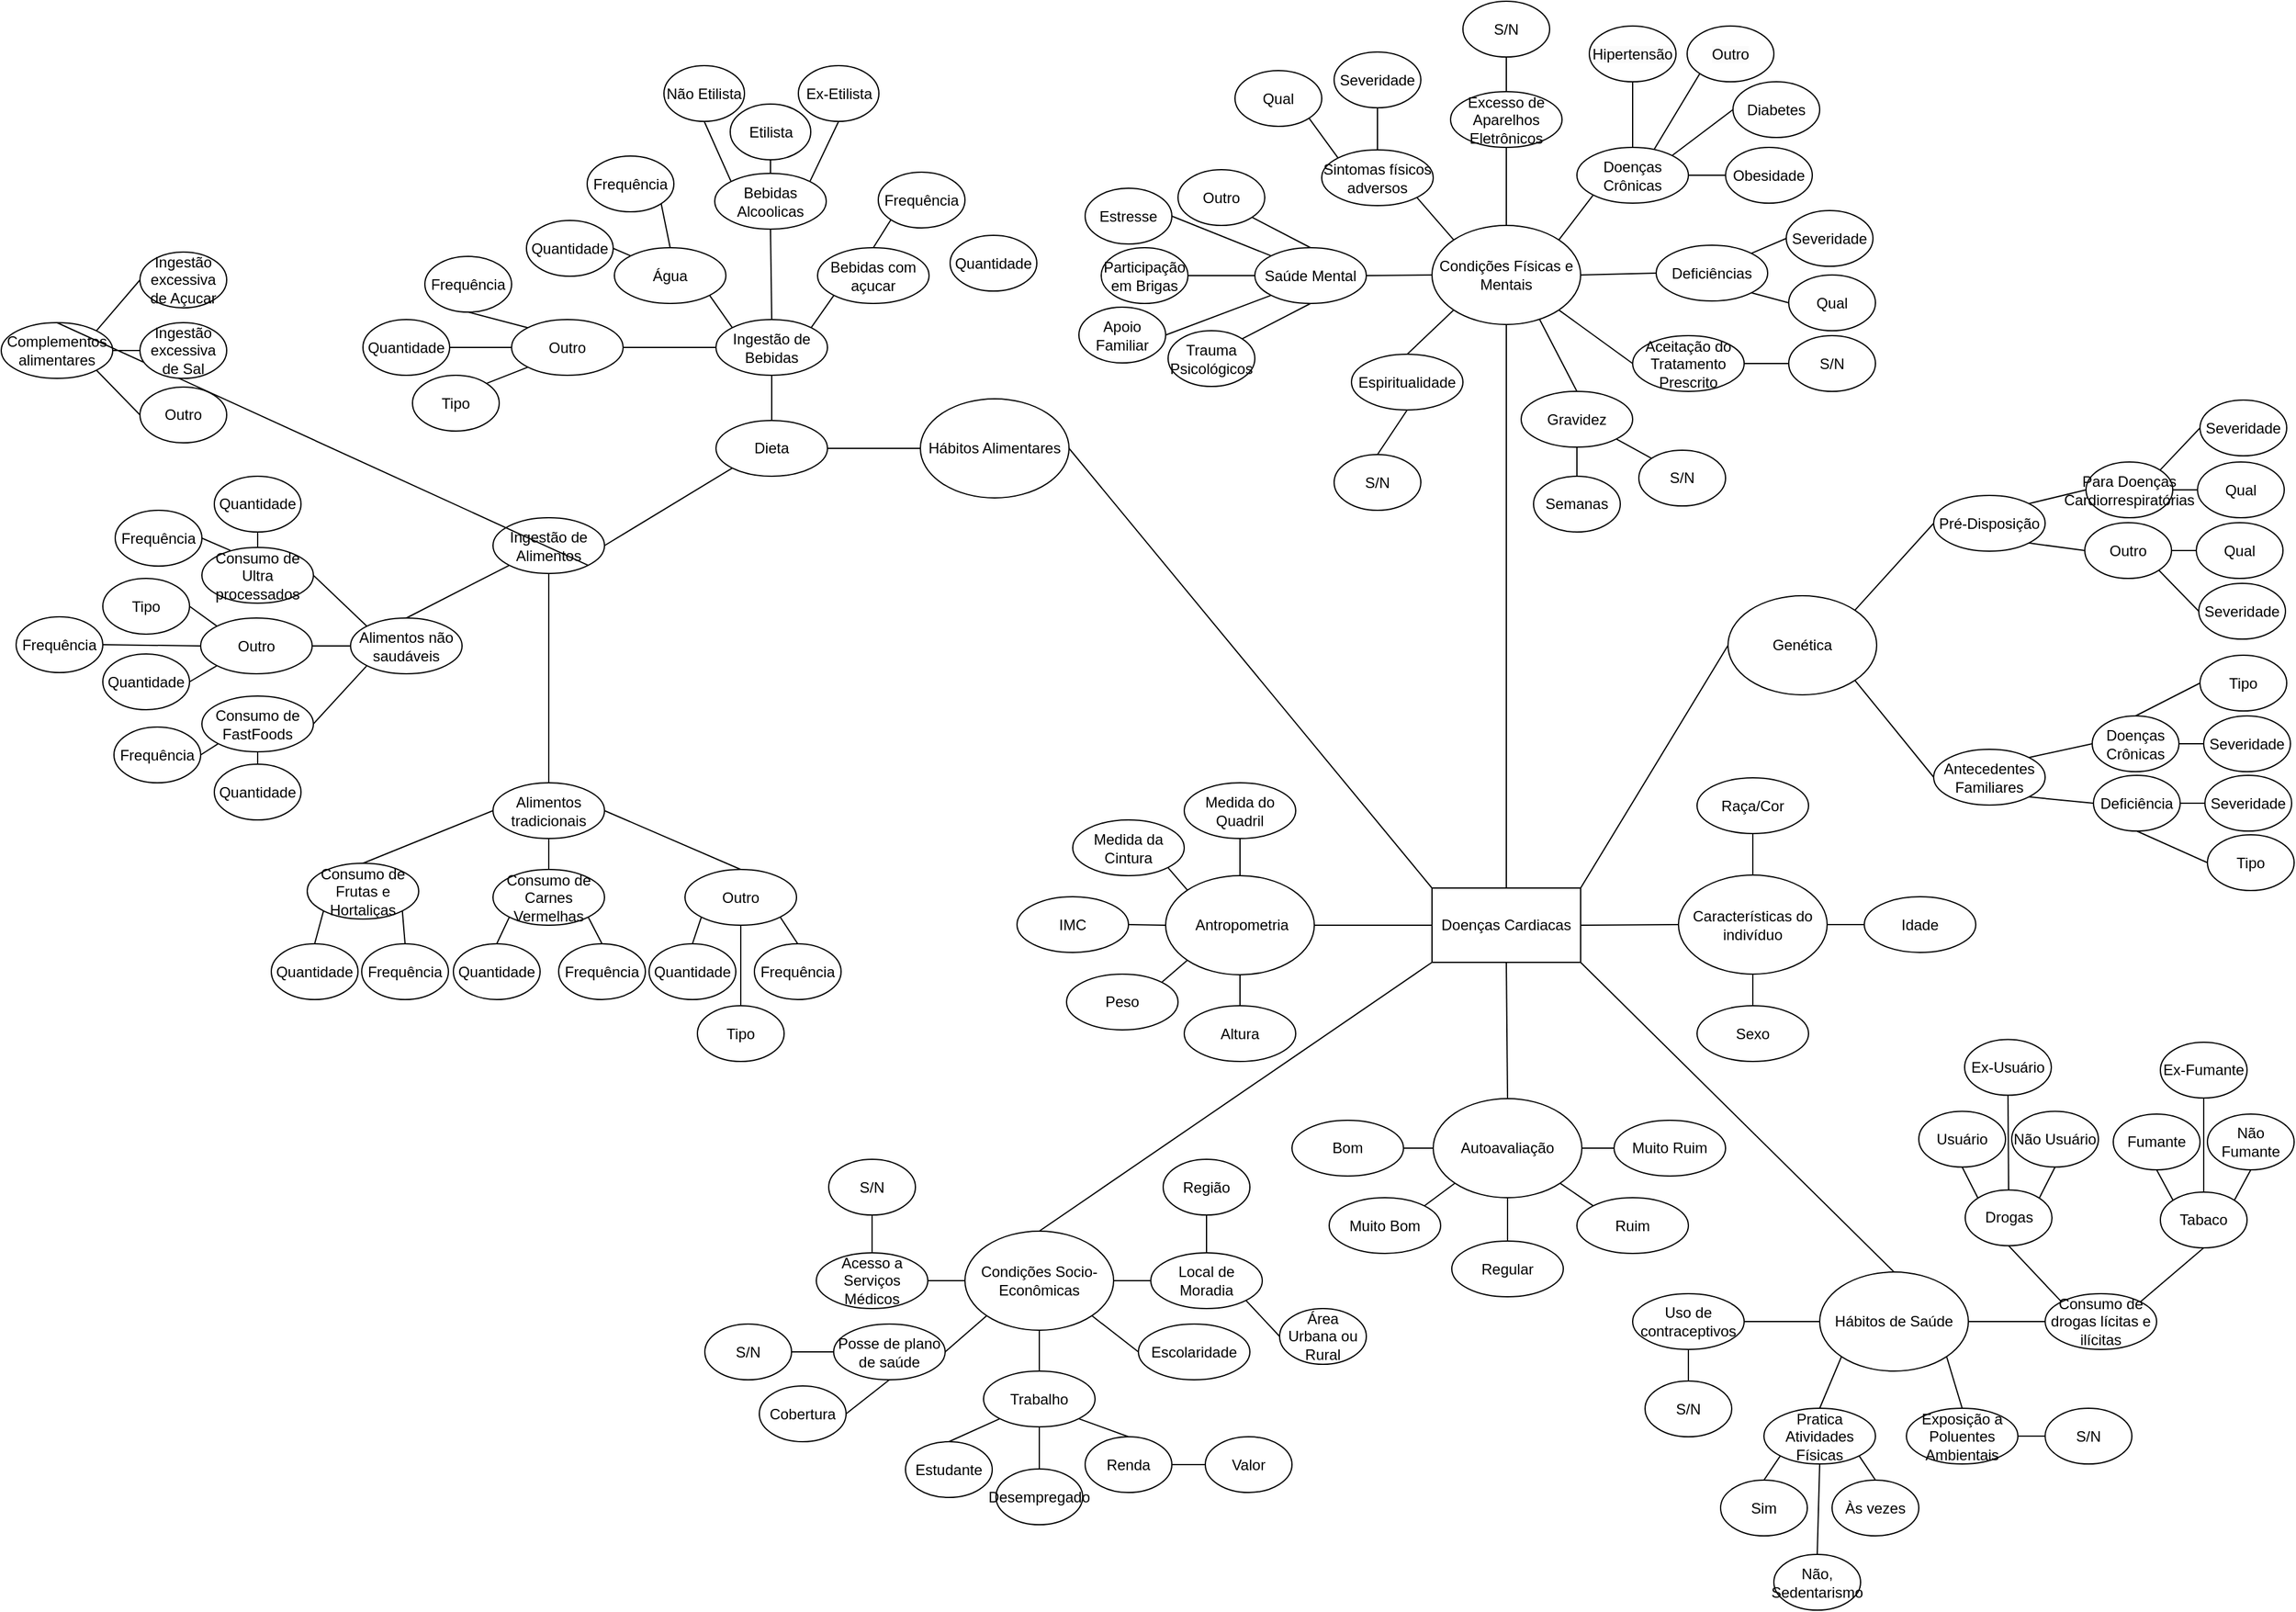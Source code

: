 <mxfile version="26.1.2">
  <diagram name="Página-1" id="K5eOA4L-gDZK-XUdb7QI">
    <mxGraphModel dx="2418" dy="1875" grid="1" gridSize="10" guides="1" tooltips="1" connect="1" arrows="1" fold="1" page="1" pageScale="1" pageWidth="827" pageHeight="1169" math="0" shadow="0">
      <root>
        <mxCell id="0" />
        <mxCell id="1" parent="0" />
        <mxCell id="xORFpnPC-fu5SrFgAWwJ-1" value="Doenças Cardiacas" style="rounded=0;whiteSpace=wrap;html=1;fontStyle=0" parent="1" vertex="1">
          <mxGeometry x="465" y="711" width="120" height="60" as="geometry" />
        </mxCell>
        <mxCell id="xORFpnPC-fu5SrFgAWwJ-2" value="&amp;nbsp;Antropometria" style="ellipse;whiteSpace=wrap;html=1;fontStyle=0" parent="1" vertex="1">
          <mxGeometry x="250" y="701" width="120" height="80" as="geometry" />
        </mxCell>
        <mxCell id="xORFpnPC-fu5SrFgAWwJ-4" value="Sexo" style="ellipse;whiteSpace=wrap;html=1;fontStyle=0" parent="1" vertex="1">
          <mxGeometry x="679" y="806" width="90" height="45" as="geometry" />
        </mxCell>
        <mxCell id="xORFpnPC-fu5SrFgAWwJ-8" value="Idade" style="ellipse;whiteSpace=wrap;html=1;fontStyle=0" parent="1" vertex="1">
          <mxGeometry x="814" y="718" width="90" height="45" as="geometry" />
        </mxCell>
        <mxCell id="xORFpnPC-fu5SrFgAWwJ-9" value="Peso" style="ellipse;whiteSpace=wrap;html=1;fontStyle=0" parent="1" vertex="1">
          <mxGeometry x="170" y="780.5" width="90" height="45" as="geometry" />
        </mxCell>
        <mxCell id="xORFpnPC-fu5SrFgAWwJ-10" value="Altura" style="ellipse;whiteSpace=wrap;html=1;fontStyle=0" parent="1" vertex="1">
          <mxGeometry x="265" y="806" width="90" height="45" as="geometry" />
        </mxCell>
        <mxCell id="xORFpnPC-fu5SrFgAWwJ-12" value="Medida da Cintura" style="ellipse;whiteSpace=wrap;html=1;fontStyle=0" parent="1" vertex="1">
          <mxGeometry x="175" y="656" width="90" height="45" as="geometry" />
        </mxCell>
        <mxCell id="xORFpnPC-fu5SrFgAWwJ-13" value="IMC" style="ellipse;whiteSpace=wrap;html=1;fontStyle=0" parent="1" vertex="1">
          <mxGeometry x="130" y="718" width="90" height="45" as="geometry" />
        </mxCell>
        <mxCell id="xORFpnPC-fu5SrFgAWwJ-17" value="Medida do Quadril" style="ellipse;whiteSpace=wrap;html=1;fontStyle=0" parent="1" vertex="1">
          <mxGeometry x="265" y="626" width="90" height="45" as="geometry" />
        </mxCell>
        <mxCell id="xORFpnPC-fu5SrFgAWwJ-19" value="" style="endArrow=none;html=1;rounded=0;entryX=0;entryY=0.5;entryDx=0;entryDy=0;exitX=1;exitY=0.5;exitDx=0;exitDy=0;fontStyle=0" parent="1" source="xORFpnPC-fu5SrFgAWwJ-2" target="xORFpnPC-fu5SrFgAWwJ-1" edge="1">
          <mxGeometry width="50" height="50" relative="1" as="geometry">
            <mxPoint x="262" y="826" as="sourcePoint" />
            <mxPoint x="312" y="776" as="targetPoint" />
          </mxGeometry>
        </mxCell>
        <mxCell id="xORFpnPC-fu5SrFgAWwJ-23" value="" style="endArrow=none;html=1;rounded=0;entryX=0.5;entryY=0;entryDx=0;entryDy=0;exitX=0.5;exitY=1;exitDx=0;exitDy=0;fontStyle=0" parent="1" source="xORFpnPC-fu5SrFgAWwJ-31" target="xORFpnPC-fu5SrFgAWwJ-4" edge="1">
          <mxGeometry width="50" height="50" relative="1" as="geometry">
            <mxPoint x="54" y="826" as="sourcePoint" />
            <mxPoint x="104" y="776" as="targetPoint" />
          </mxGeometry>
        </mxCell>
        <mxCell id="xORFpnPC-fu5SrFgAWwJ-27" value="Hábitos Alimentares" style="ellipse;whiteSpace=wrap;html=1;fontStyle=0" parent="1" vertex="1">
          <mxGeometry x="52" y="316" width="120" height="80" as="geometry" />
        </mxCell>
        <mxCell id="xORFpnPC-fu5SrFgAWwJ-28" value="" style="endArrow=none;html=1;rounded=0;entryX=1;entryY=0.5;entryDx=0;entryDy=0;exitX=0;exitY=0;exitDx=0;exitDy=0;fontStyle=0" parent="1" source="xORFpnPC-fu5SrFgAWwJ-1" target="xORFpnPC-fu5SrFgAWwJ-27" edge="1">
          <mxGeometry width="50" height="50" relative="1" as="geometry">
            <mxPoint x="402" y="676" as="sourcePoint" />
            <mxPoint x="452" y="626" as="targetPoint" />
          </mxGeometry>
        </mxCell>
        <mxCell id="xORFpnPC-fu5SrFgAWwJ-29" value="Condições Físicas e Mentais" style="ellipse;whiteSpace=wrap;html=1;fontStyle=0" parent="1" vertex="1">
          <mxGeometry x="465" y="176" width="120" height="80" as="geometry" />
        </mxCell>
        <mxCell id="xORFpnPC-fu5SrFgAWwJ-30" value="Genética" style="ellipse;whiteSpace=wrap;html=1;fontStyle=0" parent="1" vertex="1">
          <mxGeometry x="704" y="475" width="120" height="80" as="geometry" />
        </mxCell>
        <mxCell id="xORFpnPC-fu5SrFgAWwJ-31" value="Características do indivíduo" style="ellipse;whiteSpace=wrap;html=1;fontStyle=0" parent="1" vertex="1">
          <mxGeometry x="664" y="700.5" width="120" height="80" as="geometry" />
        </mxCell>
        <mxCell id="xORFpnPC-fu5SrFgAWwJ-32" value="Hábitos de Saúde" style="ellipse;whiteSpace=wrap;html=1;fontStyle=0" parent="1" vertex="1">
          <mxGeometry x="778" y="1021" width="120" height="80" as="geometry" />
        </mxCell>
        <mxCell id="xORFpnPC-fu5SrFgAWwJ-33" value="Condições Socio-Econômicas" style="ellipse;whiteSpace=wrap;html=1;fontStyle=0" parent="1" vertex="1">
          <mxGeometry x="88" y="988" width="120" height="80" as="geometry" />
        </mxCell>
        <mxCell id="xORFpnPC-fu5SrFgAWwJ-34" value="" style="endArrow=none;html=1;rounded=0;entryX=0;entryY=1;entryDx=0;entryDy=0;exitX=0.5;exitY=0;exitDx=0;exitDy=0;fontStyle=0" parent="1" source="xORFpnPC-fu5SrFgAWwJ-33" target="xORFpnPC-fu5SrFgAWwJ-1" edge="1">
          <mxGeometry width="50" height="50" relative="1" as="geometry">
            <mxPoint x="412" y="906" as="sourcePoint" />
            <mxPoint x="462" y="856" as="targetPoint" />
          </mxGeometry>
        </mxCell>
        <mxCell id="xORFpnPC-fu5SrFgAWwJ-35" value="" style="endArrow=none;html=1;rounded=0;entryX=0.5;entryY=1;entryDx=0;entryDy=0;exitX=0.5;exitY=0;exitDx=0;exitDy=0;fontStyle=0" parent="1" source="xORFpnPC-fu5SrFgAWwJ-1" target="xORFpnPC-fu5SrFgAWwJ-29" edge="1">
          <mxGeometry width="50" height="50" relative="1" as="geometry">
            <mxPoint x="562" y="696" as="sourcePoint" />
            <mxPoint x="612" y="646" as="targetPoint" />
          </mxGeometry>
        </mxCell>
        <mxCell id="xORFpnPC-fu5SrFgAWwJ-36" value="" style="endArrow=none;html=1;rounded=0;entryX=1;entryY=1;entryDx=0;entryDy=0;exitX=0.5;exitY=0;exitDx=0;exitDy=0;fontStyle=0" parent="1" source="xORFpnPC-fu5SrFgAWwJ-32" target="xORFpnPC-fu5SrFgAWwJ-1" edge="1">
          <mxGeometry width="50" height="50" relative="1" as="geometry">
            <mxPoint x="752" y="956" as="sourcePoint" />
            <mxPoint x="612" y="1116" as="targetPoint" />
          </mxGeometry>
        </mxCell>
        <mxCell id="xORFpnPC-fu5SrFgAWwJ-37" value="" style="endArrow=none;html=1;rounded=0;entryX=1;entryY=0.5;entryDx=0;entryDy=0;exitX=0;exitY=0.5;exitDx=0;exitDy=0;fontStyle=0" parent="1" source="xORFpnPC-fu5SrFgAWwJ-31" target="xORFpnPC-fu5SrFgAWwJ-1" edge="1">
          <mxGeometry width="50" height="50" relative="1" as="geometry">
            <mxPoint x="622" y="866" as="sourcePoint" />
            <mxPoint x="672" y="816" as="targetPoint" />
          </mxGeometry>
        </mxCell>
        <mxCell id="xORFpnPC-fu5SrFgAWwJ-39" value="" style="endArrow=none;html=1;rounded=0;entryX=1;entryY=0.5;entryDx=0;entryDy=0;exitX=0;exitY=0.5;exitDx=0;exitDy=0;fontStyle=0" parent="1" source="xORFpnPC-fu5SrFgAWwJ-8" target="xORFpnPC-fu5SrFgAWwJ-31" edge="1">
          <mxGeometry width="50" height="50" relative="1" as="geometry">
            <mxPoint x="764" y="818.5" as="sourcePoint" />
            <mxPoint x="814" y="768.5" as="targetPoint" />
          </mxGeometry>
        </mxCell>
        <mxCell id="xORFpnPC-fu5SrFgAWwJ-40" value="" style="endArrow=none;html=1;rounded=0;entryX=0;entryY=0.5;entryDx=0;entryDy=0;exitX=1;exitY=0;exitDx=0;exitDy=0;fontStyle=0" parent="1" source="xORFpnPC-fu5SrFgAWwJ-1" target="xORFpnPC-fu5SrFgAWwJ-30" edge="1">
          <mxGeometry width="50" height="50" relative="1" as="geometry">
            <mxPoint x="582" y="646" as="sourcePoint" />
            <mxPoint x="612" y="676" as="targetPoint" />
          </mxGeometry>
        </mxCell>
        <mxCell id="xORFpnPC-fu5SrFgAWwJ-41" value="Autoavaliação" style="ellipse;whiteSpace=wrap;html=1;fontStyle=0" parent="1" vertex="1">
          <mxGeometry x="466" y="881" width="120" height="80" as="geometry" />
        </mxCell>
        <mxCell id="xORFpnPC-fu5SrFgAWwJ-42" value="" style="endArrow=none;html=1;rounded=0;entryX=0.5;entryY=1;entryDx=0;entryDy=0;exitX=0.5;exitY=0;exitDx=0;exitDy=0;fontStyle=0" parent="1" source="xORFpnPC-fu5SrFgAWwJ-41" target="xORFpnPC-fu5SrFgAWwJ-1" edge="1">
          <mxGeometry width="50" height="50" relative="1" as="geometry">
            <mxPoint x="462" y="1066" as="sourcePoint" />
            <mxPoint x="512" y="1016" as="targetPoint" />
          </mxGeometry>
        </mxCell>
        <mxCell id="xORFpnPC-fu5SrFgAWwJ-46" value="Escolaridade" style="ellipse;whiteSpace=wrap;html=1;fontStyle=0" parent="1" vertex="1">
          <mxGeometry x="228" y="1063" width="90" height="45" as="geometry" />
        </mxCell>
        <mxCell id="xORFpnPC-fu5SrFgAWwJ-51" value="Posse de plano de saúde" style="ellipse;whiteSpace=wrap;html=1;fontStyle=0" parent="1" vertex="1">
          <mxGeometry x="-18" y="1063" width="90" height="45" as="geometry" />
        </mxCell>
        <mxCell id="xORFpnPC-fu5SrFgAWwJ-52" value="Trabalho" style="ellipse;whiteSpace=wrap;html=1;fontStyle=0" parent="1" vertex="1">
          <mxGeometry x="103" y="1101" width="90" height="45" as="geometry" />
        </mxCell>
        <mxCell id="xORFpnPC-fu5SrFgAWwJ-53" value="Local de Moradia" style="ellipse;whiteSpace=wrap;html=1;fontStyle=0" parent="1" vertex="1">
          <mxGeometry x="238" y="1005.5" width="90" height="45" as="geometry" />
        </mxCell>
        <mxCell id="xORFpnPC-fu5SrFgAWwJ-54" value="Acesso a Serviços Médicos" style="ellipse;whiteSpace=wrap;html=1;fontStyle=0" parent="1" vertex="1">
          <mxGeometry x="-32" y="1005.5" width="90" height="45" as="geometry" />
        </mxCell>
        <mxCell id="xORFpnPC-fu5SrFgAWwJ-60" value="Consumo de drogas lícitas e ilícitas" style="ellipse;whiteSpace=wrap;html=1;fontStyle=0" parent="1" vertex="1">
          <mxGeometry x="960" y="1038.5" width="90" height="45" as="geometry" />
        </mxCell>
        <mxCell id="xORFpnPC-fu5SrFgAWwJ-65" value="Pratica Atividades Físicas" style="ellipse;whiteSpace=wrap;html=1;fontStyle=0" parent="1" vertex="1">
          <mxGeometry x="733" y="1131" width="90" height="45" as="geometry" />
        </mxCell>
        <mxCell id="xORFpnPC-fu5SrFgAWwJ-74" value="Uso de contraceptivos" style="ellipse;whiteSpace=wrap;html=1;fontStyle=0" parent="1" vertex="1">
          <mxGeometry x="627" y="1038.5" width="90" height="45" as="geometry" />
        </mxCell>
        <mxCell id="xORFpnPC-fu5SrFgAWwJ-75" value="Dieta" style="ellipse;whiteSpace=wrap;html=1;fontStyle=0" parent="1" vertex="1">
          <mxGeometry x="-113" y="333.5" width="90" height="45" as="geometry" />
        </mxCell>
        <mxCell id="xORFpnPC-fu5SrFgAWwJ-79" value="Ingestão de Alimentos" style="ellipse;whiteSpace=wrap;html=1;fontStyle=0" parent="1" vertex="1">
          <mxGeometry x="-293" y="412" width="90" height="45" as="geometry" />
        </mxCell>
        <mxCell id="xORFpnPC-fu5SrFgAWwJ-82" value="Ingestão de Bebidas" style="ellipse;whiteSpace=wrap;html=1;fontStyle=0" parent="1" vertex="1">
          <mxGeometry x="-113" y="252" width="90" height="45" as="geometry" />
        </mxCell>
        <mxCell id="xORFpnPC-fu5SrFgAWwJ-83" value="Saúde Mental" style="ellipse;whiteSpace=wrap;html=1;fontStyle=0" parent="1" vertex="1">
          <mxGeometry x="322" y="194" width="90" height="45" as="geometry" />
        </mxCell>
        <mxCell id="xORFpnPC-fu5SrFgAWwJ-85" value="Deficiências" style="ellipse;whiteSpace=wrap;html=1;fontStyle=0" parent="1" vertex="1">
          <mxGeometry x="646" y="192" width="90" height="45" as="geometry" />
        </mxCell>
        <mxCell id="xORFpnPC-fu5SrFgAWwJ-86" value="Aceitação do Tratamento Prescrito" style="ellipse;whiteSpace=wrap;html=1;fontStyle=0" parent="1" vertex="1">
          <mxGeometry x="627" y="265" width="90" height="45" as="geometry" />
        </mxCell>
        <mxCell id="xORFpnPC-fu5SrFgAWwJ-87" value="Excesso de Aparelhos Eletrônicos" style="ellipse;whiteSpace=wrap;html=1;fontStyle=0" parent="1" vertex="1">
          <mxGeometry x="480" y="68" width="90" height="45" as="geometry" />
        </mxCell>
        <mxCell id="xORFpnPC-fu5SrFgAWwJ-88" value="Gravidez" style="ellipse;whiteSpace=wrap;html=1;fontStyle=0" parent="1" vertex="1">
          <mxGeometry x="537" y="310" width="90" height="45" as="geometry" />
        </mxCell>
        <mxCell id="xORFpnPC-fu5SrFgAWwJ-89" value="Antecedentes Familiares " style="ellipse;whiteSpace=wrap;html=1;fontStyle=0" parent="1" vertex="1">
          <mxGeometry x="870" y="599" width="90" height="45" as="geometry" />
        </mxCell>
        <mxCell id="xORFpnPC-fu5SrFgAWwJ-91" value="Doenças Crônicas" style="ellipse;whiteSpace=wrap;html=1;fontStyle=0" parent="1" vertex="1">
          <mxGeometry x="582" y="113" width="90" height="45" as="geometry" />
        </mxCell>
        <mxCell id="xORFpnPC-fu5SrFgAWwJ-100" value="Consumo de FastFoods" style="ellipse;whiteSpace=wrap;html=1;fontStyle=0" parent="1" vertex="1">
          <mxGeometry x="-528" y="556" width="90" height="45" as="geometry" />
        </mxCell>
        <mxCell id="xORFpnPC-fu5SrFgAWwJ-106" value="Consumo de Frutas e Hortaliças" style="ellipse;whiteSpace=wrap;html=1;fontStyle=0" parent="1" vertex="1">
          <mxGeometry x="-443" y="691" width="90" height="45" as="geometry" />
        </mxCell>
        <mxCell id="xORFpnPC-fu5SrFgAWwJ-111" value="Bom" style="ellipse;whiteSpace=wrap;html=1;fontStyle=0" parent="1" vertex="1">
          <mxGeometry x="352" y="898.5" width="90" height="45" as="geometry" />
        </mxCell>
        <mxCell id="xORFpnPC-fu5SrFgAWwJ-112" value="Muito Bom" style="ellipse;whiteSpace=wrap;html=1;fontStyle=0" parent="1" vertex="1">
          <mxGeometry x="382" y="961" width="90" height="45" as="geometry" />
        </mxCell>
        <mxCell id="xORFpnPC-fu5SrFgAWwJ-113" value="Regular" style="ellipse;whiteSpace=wrap;html=1;fontStyle=0" parent="1" vertex="1">
          <mxGeometry x="481" y="996" width="90" height="45" as="geometry" />
        </mxCell>
        <mxCell id="xORFpnPC-fu5SrFgAWwJ-114" value="Ruim" style="ellipse;whiteSpace=wrap;html=1;fontStyle=0" parent="1" vertex="1">
          <mxGeometry x="582" y="961" width="90" height="45" as="geometry" />
        </mxCell>
        <mxCell id="xORFpnPC-fu5SrFgAWwJ-115" value="Muito Ruim" style="ellipse;whiteSpace=wrap;html=1;fontStyle=0" parent="1" vertex="1">
          <mxGeometry x="612" y="898.5" width="90" height="45" as="geometry" />
        </mxCell>
        <mxCell id="xORFpnPC-fu5SrFgAWwJ-122" value="Consumo de Ultra processados" style="ellipse;whiteSpace=wrap;html=1;fontStyle=0" parent="1" vertex="1">
          <mxGeometry x="-528" y="436" width="90" height="45" as="geometry" />
        </mxCell>
        <mxCell id="xORFpnPC-fu5SrFgAWwJ-125" value="Pré-Disposição" style="ellipse;whiteSpace=wrap;html=1;fontStyle=0" parent="1" vertex="1">
          <mxGeometry x="870" y="394" width="90" height="45" as="geometry" />
        </mxCell>
        <mxCell id="xORFpnPC-fu5SrFgAWwJ-129" value="Bebidas com açucar" style="ellipse;whiteSpace=wrap;html=1;fontStyle=0" parent="1" vertex="1">
          <mxGeometry x="-31" y="194" width="90" height="45" as="geometry" />
        </mxCell>
        <mxCell id="xORFpnPC-fu5SrFgAWwJ-131" value="Consumo de Carnes Vermelhas" style="ellipse;whiteSpace=wrap;html=1;fontStyle=0" parent="1" vertex="1">
          <mxGeometry x="-293" y="696" width="90" height="45" as="geometry" />
        </mxCell>
        <mxCell id="xORFpnPC-fu5SrFgAWwJ-132" value="Bebidas Alcoolicas" style="ellipse;whiteSpace=wrap;html=1;fontStyle=0" parent="1" vertex="1">
          <mxGeometry x="-114" y="134" width="90" height="45" as="geometry" />
        </mxCell>
        <mxCell id="xORFpnPC-fu5SrFgAWwJ-133" value="Ex-Etilista" style="ellipse;whiteSpace=wrap;html=1;fontStyle=0" parent="1" vertex="1">
          <mxGeometry x="-46.5" y="47" width="65" height="45" as="geometry" />
        </mxCell>
        <mxCell id="xORFpnPC-fu5SrFgAWwJ-134" value="Não Etilista" style="ellipse;whiteSpace=wrap;html=1;fontStyle=0" parent="1" vertex="1">
          <mxGeometry x="-155" y="47" width="65" height="45" as="geometry" />
        </mxCell>
        <mxCell id="xORFpnPC-fu5SrFgAWwJ-137" value="&lt;span class=&quot;notion-enable-hover&quot; data-token-index=&quot;0&quot; style=&quot;&quot;&gt;Exposição a Poluentes Ambientais&lt;/span&gt;" style="ellipse;whiteSpace=wrap;html=1;fontStyle=0" parent="1" vertex="1">
          <mxGeometry x="848" y="1131" width="90" height="45" as="geometry" />
        </mxCell>
        <mxCell id="xORFpnPC-fu5SrFgAWwJ-146" value="Espiritualidade" style="ellipse;whiteSpace=wrap;html=1;fontStyle=0" parent="1" vertex="1">
          <mxGeometry x="400" y="280" width="90" height="45" as="geometry" />
        </mxCell>
        <mxCell id="xORFpnPC-fu5SrFgAWwJ-160" value="Etilista" style="ellipse;whiteSpace=wrap;html=1;fontStyle=0" parent="1" vertex="1">
          <mxGeometry x="-101.5" y="78" width="65" height="45" as="geometry" />
        </mxCell>
        <mxCell id="xORFpnPC-fu5SrFgAWwJ-161" value="" style="endArrow=none;html=1;rounded=0;entryX=0.5;entryY=1;entryDx=0;entryDy=0;exitX=0.5;exitY=0;exitDx=0;exitDy=0;" parent="1" source="xORFpnPC-fu5SrFgAWwJ-2" target="xORFpnPC-fu5SrFgAWwJ-17" edge="1">
          <mxGeometry width="50" height="50" relative="1" as="geometry">
            <mxPoint x="300" y="746" as="sourcePoint" />
            <mxPoint x="350" y="696" as="targetPoint" />
          </mxGeometry>
        </mxCell>
        <mxCell id="xORFpnPC-fu5SrFgAWwJ-162" value="" style="endArrow=none;html=1;rounded=0;entryX=0.5;entryY=0;entryDx=0;entryDy=0;exitX=0.5;exitY=1;exitDx=0;exitDy=0;" parent="1" source="xORFpnPC-fu5SrFgAWwJ-2" target="xORFpnPC-fu5SrFgAWwJ-10" edge="1">
          <mxGeometry width="50" height="50" relative="1" as="geometry">
            <mxPoint x="310" y="786" as="sourcePoint" />
            <mxPoint x="350" y="696" as="targetPoint" />
          </mxGeometry>
        </mxCell>
        <mxCell id="xORFpnPC-fu5SrFgAWwJ-163" value="" style="endArrow=none;html=1;rounded=0;exitX=1;exitY=0;exitDx=0;exitDy=0;entryX=0;entryY=1;entryDx=0;entryDy=0;" parent="1" source="xORFpnPC-fu5SrFgAWwJ-9" target="xORFpnPC-fu5SrFgAWwJ-2" edge="1">
          <mxGeometry width="50" height="50" relative="1" as="geometry">
            <mxPoint x="300" y="796" as="sourcePoint" />
            <mxPoint x="350" y="746" as="targetPoint" />
          </mxGeometry>
        </mxCell>
        <mxCell id="xORFpnPC-fu5SrFgAWwJ-164" value="" style="endArrow=none;html=1;rounded=0;entryX=1;entryY=1;entryDx=0;entryDy=0;exitX=0;exitY=0;exitDx=0;exitDy=0;" parent="1" source="xORFpnPC-fu5SrFgAWwJ-2" target="xORFpnPC-fu5SrFgAWwJ-12" edge="1">
          <mxGeometry width="50" height="50" relative="1" as="geometry">
            <mxPoint x="300" y="796" as="sourcePoint" />
            <mxPoint x="350" y="746" as="targetPoint" />
          </mxGeometry>
        </mxCell>
        <mxCell id="xORFpnPC-fu5SrFgAWwJ-165" value="" style="endArrow=none;html=1;rounded=0;exitX=1;exitY=0.5;exitDx=0;exitDy=0;entryX=0;entryY=0.5;entryDx=0;entryDy=0;" parent="1" source="xORFpnPC-fu5SrFgAWwJ-13" target="xORFpnPC-fu5SrFgAWwJ-2" edge="1">
          <mxGeometry width="50" height="50" relative="1" as="geometry">
            <mxPoint x="300" y="796" as="sourcePoint" />
            <mxPoint x="350" y="746" as="targetPoint" />
          </mxGeometry>
        </mxCell>
        <mxCell id="PxvKYDBfWrlnJJbrTDXg-1" value="" style="endArrow=none;html=1;rounded=0;entryX=0.5;entryY=1;entryDx=0;entryDy=0;exitX=0.5;exitY=0;exitDx=0;exitDy=0;" parent="1" source="xORFpnPC-fu5SrFgAWwJ-113" target="xORFpnPC-fu5SrFgAWwJ-41" edge="1">
          <mxGeometry width="50" height="50" relative="1" as="geometry">
            <mxPoint x="542" y="1011" as="sourcePoint" />
            <mxPoint x="592" y="961" as="targetPoint" />
          </mxGeometry>
        </mxCell>
        <mxCell id="PxvKYDBfWrlnJJbrTDXg-2" value="" style="endArrow=none;html=1;rounded=0;entryX=1;entryY=1;entryDx=0;entryDy=0;exitX=0;exitY=0;exitDx=0;exitDy=0;" parent="1" source="xORFpnPC-fu5SrFgAWwJ-114" target="xORFpnPC-fu5SrFgAWwJ-41" edge="1">
          <mxGeometry width="50" height="50" relative="1" as="geometry">
            <mxPoint x="542" y="1086" as="sourcePoint" />
            <mxPoint x="592" y="1036" as="targetPoint" />
          </mxGeometry>
        </mxCell>
        <mxCell id="PxvKYDBfWrlnJJbrTDXg-3" value="" style="endArrow=none;html=1;rounded=0;entryX=1;entryY=0.5;entryDx=0;entryDy=0;exitX=0;exitY=0.5;exitDx=0;exitDy=0;" parent="1" source="xORFpnPC-fu5SrFgAWwJ-115" target="xORFpnPC-fu5SrFgAWwJ-41" edge="1">
          <mxGeometry width="50" height="50" relative="1" as="geometry">
            <mxPoint x="542" y="1086" as="sourcePoint" />
            <mxPoint x="592" y="1036" as="targetPoint" />
          </mxGeometry>
        </mxCell>
        <mxCell id="PxvKYDBfWrlnJJbrTDXg-4" value="" style="endArrow=none;html=1;rounded=0;entryX=0;entryY=1;entryDx=0;entryDy=0;exitX=1;exitY=0;exitDx=0;exitDy=0;" parent="1" source="xORFpnPC-fu5SrFgAWwJ-112" target="xORFpnPC-fu5SrFgAWwJ-41" edge="1">
          <mxGeometry width="50" height="50" relative="1" as="geometry">
            <mxPoint x="542" y="1011" as="sourcePoint" />
            <mxPoint x="592" y="961" as="targetPoint" />
          </mxGeometry>
        </mxCell>
        <mxCell id="PxvKYDBfWrlnJJbrTDXg-5" value="" style="endArrow=none;html=1;rounded=0;exitX=1;exitY=0.5;exitDx=0;exitDy=0;entryX=0;entryY=0.5;entryDx=0;entryDy=0;" parent="1" source="xORFpnPC-fu5SrFgAWwJ-111" target="xORFpnPC-fu5SrFgAWwJ-41" edge="1">
          <mxGeometry width="50" height="50" relative="1" as="geometry">
            <mxPoint x="542" y="1011" as="sourcePoint" />
            <mxPoint x="452" y="931" as="targetPoint" />
          </mxGeometry>
        </mxCell>
        <mxCell id="PxvKYDBfWrlnJJbrTDXg-6" value="" style="endArrow=none;html=1;rounded=0;entryX=0;entryY=0.5;entryDx=0;entryDy=0;exitX=1;exitY=0.5;exitDx=0;exitDy=0;" parent="1" source="xORFpnPC-fu5SrFgAWwJ-75" target="xORFpnPC-fu5SrFgAWwJ-27" edge="1">
          <mxGeometry width="50" height="50" relative="1" as="geometry">
            <mxPoint x="12" y="466" as="sourcePoint" />
            <mxPoint x="62" y="416" as="targetPoint" />
          </mxGeometry>
        </mxCell>
        <mxCell id="PxvKYDBfWrlnJJbrTDXg-7" value="" style="endArrow=none;html=1;rounded=0;entryX=0.5;entryY=1;entryDx=0;entryDy=0;exitX=0.5;exitY=0;exitDx=0;exitDy=0;" parent="1" source="xORFpnPC-fu5SrFgAWwJ-75" target="xORFpnPC-fu5SrFgAWwJ-82" edge="1">
          <mxGeometry width="50" height="50" relative="1" as="geometry">
            <mxPoint x="-65" y="333.5" as="sourcePoint" />
            <mxPoint x="32" y="306" as="targetPoint" />
          </mxGeometry>
        </mxCell>
        <mxCell id="PxvKYDBfWrlnJJbrTDXg-8" value="" style="endArrow=none;html=1;rounded=0;exitX=1;exitY=0.5;exitDx=0;exitDy=0;entryX=0;entryY=1;entryDx=0;entryDy=0;" parent="1" source="xORFpnPC-fu5SrFgAWwJ-79" target="xORFpnPC-fu5SrFgAWwJ-75" edge="1">
          <mxGeometry width="50" height="50" relative="1" as="geometry">
            <mxPoint x="-188" y="386" as="sourcePoint" />
            <mxPoint x="-138" y="336" as="targetPoint" />
          </mxGeometry>
        </mxCell>
        <mxCell id="PxvKYDBfWrlnJJbrTDXg-9" value="Outro" style="ellipse;whiteSpace=wrap;html=1;fontStyle=0" parent="1" vertex="1">
          <mxGeometry x="-278" y="252" width="90" height="45" as="geometry" />
        </mxCell>
        <mxCell id="PxvKYDBfWrlnJJbrTDXg-10" value="" style="endArrow=none;html=1;rounded=0;entryX=0.5;entryY=1;entryDx=0;entryDy=0;exitX=0.5;exitY=0;exitDx=0;exitDy=0;" parent="1" source="xORFpnPC-fu5SrFgAWwJ-82" target="xORFpnPC-fu5SrFgAWwJ-132" edge="1">
          <mxGeometry width="50" height="50" relative="1" as="geometry">
            <mxPoint x="-58" y="266" as="sourcePoint" />
            <mxPoint x="-8" y="216" as="targetPoint" />
          </mxGeometry>
        </mxCell>
        <mxCell id="PxvKYDBfWrlnJJbrTDXg-11" value="Água" style="ellipse;whiteSpace=wrap;html=1;fontStyle=0" parent="1" vertex="1">
          <mxGeometry x="-195" y="194" width="90" height="45" as="geometry" />
        </mxCell>
        <mxCell id="PxvKYDBfWrlnJJbrTDXg-12" value="" style="endArrow=none;html=1;rounded=0;entryX=1;entryY=1;entryDx=0;entryDy=0;exitX=0;exitY=0;exitDx=0;exitDy=0;" parent="1" source="xORFpnPC-fu5SrFgAWwJ-82" target="PxvKYDBfWrlnJJbrTDXg-11" edge="1">
          <mxGeometry width="50" height="50" relative="1" as="geometry">
            <mxPoint x="-58" y="236" as="sourcePoint" />
            <mxPoint x="-8" y="186" as="targetPoint" />
          </mxGeometry>
        </mxCell>
        <mxCell id="PxvKYDBfWrlnJJbrTDXg-13" value="" style="endArrow=none;html=1;rounded=0;entryX=0;entryY=1;entryDx=0;entryDy=0;exitX=1;exitY=0;exitDx=0;exitDy=0;" parent="1" source="xORFpnPC-fu5SrFgAWwJ-82" target="xORFpnPC-fu5SrFgAWwJ-129" edge="1">
          <mxGeometry width="50" height="50" relative="1" as="geometry">
            <mxPoint x="-58" y="236" as="sourcePoint" />
            <mxPoint x="-8" y="186" as="targetPoint" />
          </mxGeometry>
        </mxCell>
        <mxCell id="PxvKYDBfWrlnJJbrTDXg-14" value="" style="endArrow=none;html=1;rounded=0;exitX=1;exitY=0.5;exitDx=0;exitDy=0;entryX=0;entryY=0.5;entryDx=0;entryDy=0;" parent="1" source="PxvKYDBfWrlnJJbrTDXg-9" target="xORFpnPC-fu5SrFgAWwJ-82" edge="1">
          <mxGeometry width="50" height="50" relative="1" as="geometry">
            <mxPoint x="-58" y="236" as="sourcePoint" />
            <mxPoint x="-8" y="186" as="targetPoint" />
          </mxGeometry>
        </mxCell>
        <mxCell id="PxvKYDBfWrlnJJbrTDXg-15" value="" style="endArrow=none;html=1;rounded=0;entryX=0.5;entryY=1;entryDx=0;entryDy=0;exitX=0.5;exitY=0;exitDx=0;exitDy=0;" parent="1" source="xORFpnPC-fu5SrFgAWwJ-132" target="xORFpnPC-fu5SrFgAWwJ-160" edge="1">
          <mxGeometry width="50" height="50" relative="1" as="geometry">
            <mxPoint x="-29" y="104" as="sourcePoint" />
            <mxPoint x="11" y="184" as="targetPoint" />
          </mxGeometry>
        </mxCell>
        <mxCell id="PxvKYDBfWrlnJJbrTDXg-16" value="" style="endArrow=none;html=1;rounded=0;entryX=0.5;entryY=1;entryDx=0;entryDy=0;exitX=0;exitY=0;exitDx=0;exitDy=0;" parent="1" source="xORFpnPC-fu5SrFgAWwJ-132" target="xORFpnPC-fu5SrFgAWwJ-134" edge="1">
          <mxGeometry width="50" height="50" relative="1" as="geometry">
            <mxPoint x="-39" y="234" as="sourcePoint" />
            <mxPoint x="11" y="184" as="targetPoint" />
          </mxGeometry>
        </mxCell>
        <mxCell id="PxvKYDBfWrlnJJbrTDXg-17" value="" style="endArrow=none;html=1;rounded=0;entryX=0.5;entryY=1;entryDx=0;entryDy=0;exitX=1;exitY=0;exitDx=0;exitDy=0;" parent="1" source="xORFpnPC-fu5SrFgAWwJ-132" target="xORFpnPC-fu5SrFgAWwJ-133" edge="1">
          <mxGeometry width="50" height="50" relative="1" as="geometry">
            <mxPoint x="-39" y="234" as="sourcePoint" />
            <mxPoint x="11" y="184" as="targetPoint" />
          </mxGeometry>
        </mxCell>
        <mxCell id="PxvKYDBfWrlnJJbrTDXg-20" value="" style="endArrow=none;html=1;rounded=0;entryX=1;entryY=1;entryDx=0;entryDy=0;exitX=0.5;exitY=0;exitDx=0;exitDy=0;" parent="1" source="PxvKYDBfWrlnJJbrTDXg-11" target="PxvKYDBfWrlnJJbrTDXg-58" edge="1">
          <mxGeometry width="50" height="50" relative="1" as="geometry">
            <mxPoint x="-49" y="254" as="sourcePoint" />
            <mxPoint x="-204" y="149" as="targetPoint" />
          </mxGeometry>
        </mxCell>
        <mxCell id="PxvKYDBfWrlnJJbrTDXg-21" value="" style="endArrow=none;html=1;rounded=0;entryX=1;entryY=0.5;entryDx=0;entryDy=0;exitX=0;exitY=0;exitDx=0;exitDy=0;" parent="1" source="PxvKYDBfWrlnJJbrTDXg-11" target="PxvKYDBfWrlnJJbrTDXg-59" edge="1">
          <mxGeometry width="50" height="50" relative="1" as="geometry">
            <mxPoint x="-49" y="254" as="sourcePoint" />
            <mxPoint x="-251.854" y="182.245" as="targetPoint" />
          </mxGeometry>
        </mxCell>
        <mxCell id="PxvKYDBfWrlnJJbrTDXg-24" value="" style="endArrow=none;html=1;rounded=0;entryX=0;entryY=1;entryDx=0;entryDy=0;exitX=0.5;exitY=0;exitDx=0;exitDy=0;" parent="1" source="xORFpnPC-fu5SrFgAWwJ-129" target="PxvKYDBfWrlnJJbrTDXg-60" edge="1">
          <mxGeometry width="50" height="50" relative="1" as="geometry">
            <mxPoint x="-49" y="224" as="sourcePoint" />
            <mxPoint x="76" y="149" as="targetPoint" />
          </mxGeometry>
        </mxCell>
        <mxCell id="PxvKYDBfWrlnJJbrTDXg-25" value="" style="endArrow=none;html=1;rounded=0;entryX=0;entryY=0.5;entryDx=0;entryDy=0;exitX=1;exitY=0.5;exitDx=0;exitDy=0;" parent="1" edge="1">
          <mxGeometry width="50" height="50" relative="1" as="geometry">
            <mxPoint x="81" y="217.5" as="sourcePoint" />
            <mxPoint x="98" y="207.5" as="targetPoint" />
          </mxGeometry>
        </mxCell>
        <mxCell id="PxvKYDBfWrlnJJbrTDXg-27" value="Frequência" style="ellipse;whiteSpace=wrap;html=1;fontStyle=0" parent="1" vertex="1">
          <mxGeometry x="-348" y="201" width="70" height="45" as="geometry" />
        </mxCell>
        <mxCell id="PxvKYDBfWrlnJJbrTDXg-31" value="" style="endArrow=none;html=1;rounded=0;entryX=0;entryY=0.5;entryDx=0;entryDy=0;exitX=1;exitY=0.5;exitDx=0;exitDy=0;" parent="1" source="PxvKYDBfWrlnJJbrTDXg-56" target="PxvKYDBfWrlnJJbrTDXg-9" edge="1">
          <mxGeometry width="50" height="50" relative="1" as="geometry">
            <mxPoint x="-318" y="286" as="sourcePoint" />
            <mxPoint x="2" y="246" as="targetPoint" />
          </mxGeometry>
        </mxCell>
        <mxCell id="PxvKYDBfWrlnJJbrTDXg-33" value="" style="endArrow=none;html=1;rounded=0;entryX=0.5;entryY=1;entryDx=0;entryDy=0;exitX=0;exitY=0;exitDx=0;exitDy=0;" parent="1" source="PxvKYDBfWrlnJJbrTDXg-9" target="PxvKYDBfWrlnJJbrTDXg-27" edge="1">
          <mxGeometry width="50" height="50" relative="1" as="geometry">
            <mxPoint x="-48" y="296" as="sourcePoint" />
            <mxPoint x="2" y="246" as="targetPoint" />
          </mxGeometry>
        </mxCell>
        <mxCell id="PxvKYDBfWrlnJJbrTDXg-34" value="" style="endArrow=none;html=1;rounded=0;exitX=1;exitY=0;exitDx=0;exitDy=0;entryX=0;entryY=1;entryDx=0;entryDy=0;" parent="1" source="PxvKYDBfWrlnJJbrTDXg-57" target="PxvKYDBfWrlnJJbrTDXg-9" edge="1">
          <mxGeometry width="50" height="50" relative="1" as="geometry">
            <mxPoint x="-303" y="301" as="sourcePoint" />
            <mxPoint x="2" y="246" as="targetPoint" />
          </mxGeometry>
        </mxCell>
        <mxCell id="PxvKYDBfWrlnJJbrTDXg-35" value="Alimentos não saudáveis" style="ellipse;whiteSpace=wrap;html=1;fontStyle=0" parent="1" vertex="1">
          <mxGeometry x="-408" y="493" width="90" height="45" as="geometry" />
        </mxCell>
        <mxCell id="PxvKYDBfWrlnJJbrTDXg-37" value="Alimentos tradicionais" style="ellipse;whiteSpace=wrap;html=1;fontStyle=0" parent="1" vertex="1">
          <mxGeometry x="-293" y="626" width="90" height="45" as="geometry" />
        </mxCell>
        <mxCell id="PxvKYDBfWrlnJJbrTDXg-38" value="Complementos alimentares" style="ellipse;whiteSpace=wrap;html=1;fontStyle=0" parent="1" vertex="1">
          <mxGeometry x="-690" y="254.5" width="90" height="45" as="geometry" />
        </mxCell>
        <mxCell id="PxvKYDBfWrlnJJbrTDXg-39" value="Outro" style="ellipse;whiteSpace=wrap;html=1;fontStyle=0" parent="1" vertex="1">
          <mxGeometry x="-138" y="696" width="90" height="45" as="geometry" />
        </mxCell>
        <mxCell id="PxvKYDBfWrlnJJbrTDXg-40" value="Outro" style="ellipse;whiteSpace=wrap;html=1;fontStyle=0" parent="1" vertex="1">
          <mxGeometry x="-529" y="493" width="90" height="45" as="geometry" />
        </mxCell>
        <mxCell id="PxvKYDBfWrlnJJbrTDXg-42" value="" style="endArrow=none;html=1;rounded=0;entryX=0.5;entryY=1;entryDx=0;entryDy=0;exitX=0.5;exitY=0;exitDx=0;exitDy=0;" parent="1" source="PxvKYDBfWrlnJJbrTDXg-37" target="xORFpnPC-fu5SrFgAWwJ-79" edge="1">
          <mxGeometry width="50" height="50" relative="1" as="geometry">
            <mxPoint x="-348" y="586" as="sourcePoint" />
            <mxPoint x="-298" y="536" as="targetPoint" />
          </mxGeometry>
        </mxCell>
        <mxCell id="PxvKYDBfWrlnJJbrTDXg-43" value="" style="endArrow=none;html=1;rounded=0;entryX=0;entryY=1;entryDx=0;entryDy=0;exitX=0.5;exitY=0;exitDx=0;exitDy=0;" parent="1" source="PxvKYDBfWrlnJJbrTDXg-35" target="xORFpnPC-fu5SrFgAWwJ-79" edge="1">
          <mxGeometry width="50" height="50" relative="1" as="geometry">
            <mxPoint x="-338" y="596" as="sourcePoint" />
            <mxPoint x="-288" y="546" as="targetPoint" />
          </mxGeometry>
        </mxCell>
        <mxCell id="PxvKYDBfWrlnJJbrTDXg-44" value="" style="endArrow=none;html=1;rounded=0;entryX=1;entryY=1;entryDx=0;entryDy=0;exitX=0.5;exitY=0;exitDx=0;exitDy=0;" parent="1" source="PxvKYDBfWrlnJJbrTDXg-38" target="xORFpnPC-fu5SrFgAWwJ-79" edge="1">
          <mxGeometry width="50" height="50" relative="1" as="geometry">
            <mxPoint x="-328" y="606" as="sourcePoint" />
            <mxPoint x="-278" y="556" as="targetPoint" />
          </mxGeometry>
        </mxCell>
        <mxCell id="PxvKYDBfWrlnJJbrTDXg-45" value="" style="endArrow=none;html=1;rounded=0;entryX=1;entryY=0.5;entryDx=0;entryDy=0;exitX=0;exitY=0.5;exitDx=0;exitDy=0;" parent="1" source="PxvKYDBfWrlnJJbrTDXg-35" target="PxvKYDBfWrlnJJbrTDXg-40" edge="1">
          <mxGeometry width="50" height="50" relative="1" as="geometry">
            <mxPoint x="-308" y="606" as="sourcePoint" />
            <mxPoint x="-258" y="556" as="targetPoint" />
          </mxGeometry>
        </mxCell>
        <mxCell id="PxvKYDBfWrlnJJbrTDXg-46" value="" style="endArrow=none;html=1;rounded=0;entryX=1;entryY=0.5;entryDx=0;entryDy=0;exitX=0;exitY=0;exitDx=0;exitDy=0;" parent="1" source="PxvKYDBfWrlnJJbrTDXg-35" target="xORFpnPC-fu5SrFgAWwJ-122" edge="1">
          <mxGeometry width="50" height="50" relative="1" as="geometry">
            <mxPoint x="-398" y="446" as="sourcePoint" />
            <mxPoint x="-258" y="576" as="targetPoint" />
          </mxGeometry>
        </mxCell>
        <mxCell id="PxvKYDBfWrlnJJbrTDXg-47" value="" style="endArrow=none;html=1;rounded=0;entryX=0;entryY=1;entryDx=0;entryDy=0;exitX=1;exitY=0.5;exitDx=0;exitDy=0;" parent="1" source="xORFpnPC-fu5SrFgAWwJ-100" target="PxvKYDBfWrlnJJbrTDXg-35" edge="1">
          <mxGeometry width="50" height="50" relative="1" as="geometry">
            <mxPoint x="-418" y="586" as="sourcePoint" />
            <mxPoint x="-248" y="586" as="targetPoint" />
          </mxGeometry>
        </mxCell>
        <mxCell id="PxvKYDBfWrlnJJbrTDXg-48" value="" style="endArrow=none;html=1;rounded=0;entryX=0;entryY=0.5;entryDx=0;entryDy=0;exitX=1;exitY=0;exitDx=0;exitDy=0;" parent="1" source="PxvKYDBfWrlnJJbrTDXg-38" target="PxvKYDBfWrlnJJbrTDXg-206" edge="1">
          <mxGeometry width="50" height="50" relative="1" as="geometry">
            <mxPoint x="-288" y="646" as="sourcePoint" />
            <mxPoint x="-38" y="448.5" as="targetPoint" />
          </mxGeometry>
        </mxCell>
        <mxCell id="PxvKYDBfWrlnJJbrTDXg-49" value="" style="endArrow=none;html=1;rounded=0;entryX=0;entryY=0.5;entryDx=0;entryDy=0;exitX=1;exitY=0.5;exitDx=0;exitDy=0;" parent="1" source="PxvKYDBfWrlnJJbrTDXg-38" target="PxvKYDBfWrlnJJbrTDXg-207" edge="1">
          <mxGeometry width="50" height="50" relative="1" as="geometry">
            <mxPoint x="-148" y="596" as="sourcePoint" />
            <mxPoint x="-38" y="515.5" as="targetPoint" />
          </mxGeometry>
        </mxCell>
        <mxCell id="PxvKYDBfWrlnJJbrTDXg-50" value="" style="endArrow=none;html=1;rounded=0;entryX=1;entryY=1;entryDx=0;entryDy=0;exitX=0;exitY=0.5;exitDx=0;exitDy=0;" parent="1" source="PxvKYDBfWrlnJJbrTDXg-208" target="PxvKYDBfWrlnJJbrTDXg-38" edge="1">
          <mxGeometry width="50" height="50" relative="1" as="geometry">
            <mxPoint x="-38" y="578.5" as="sourcePoint" />
            <mxPoint x="-98" y="566" as="targetPoint" />
          </mxGeometry>
        </mxCell>
        <mxCell id="PxvKYDBfWrlnJJbrTDXg-51" value="" style="endArrow=none;html=1;rounded=0;entryX=0;entryY=0.5;entryDx=0;entryDy=0;exitX=0.5;exitY=0;exitDx=0;exitDy=0;" parent="1" source="xORFpnPC-fu5SrFgAWwJ-106" target="PxvKYDBfWrlnJJbrTDXg-37" edge="1">
          <mxGeometry width="50" height="50" relative="1" as="geometry">
            <mxPoint x="-338" y="646" as="sourcePoint" />
            <mxPoint x="-208" y="626" as="targetPoint" />
          </mxGeometry>
        </mxCell>
        <mxCell id="PxvKYDBfWrlnJJbrTDXg-52" value="" style="endArrow=none;html=1;rounded=0;entryX=0.5;entryY=0;entryDx=0;entryDy=0;exitX=1;exitY=0.5;exitDx=0;exitDy=0;" parent="1" source="PxvKYDBfWrlnJJbrTDXg-37" target="PxvKYDBfWrlnJJbrTDXg-39" edge="1">
          <mxGeometry width="50" height="50" relative="1" as="geometry">
            <mxPoint x="-248" y="686" as="sourcePoint" />
            <mxPoint x="-158" y="596" as="targetPoint" />
          </mxGeometry>
        </mxCell>
        <mxCell id="PxvKYDBfWrlnJJbrTDXg-53" value="" style="endArrow=none;html=1;rounded=0;entryX=0.5;entryY=1;entryDx=0;entryDy=0;exitX=0.5;exitY=0;exitDx=0;exitDy=0;" parent="1" source="xORFpnPC-fu5SrFgAWwJ-131" target="PxvKYDBfWrlnJJbrTDXg-37" edge="1">
          <mxGeometry width="50" height="50" relative="1" as="geometry">
            <mxPoint x="-268" y="791" as="sourcePoint" />
            <mxPoint x="-218" y="741" as="targetPoint" />
          </mxGeometry>
        </mxCell>
        <mxCell id="PxvKYDBfWrlnJJbrTDXg-56" value="Quantidade" style="ellipse;whiteSpace=wrap;html=1;fontStyle=0" parent="1" vertex="1">
          <mxGeometry x="-398" y="252" width="70" height="45" as="geometry" />
        </mxCell>
        <mxCell id="PxvKYDBfWrlnJJbrTDXg-57" value="Tipo" style="ellipse;whiteSpace=wrap;html=1;fontStyle=0" parent="1" vertex="1">
          <mxGeometry x="-358" y="297" width="70" height="45" as="geometry" />
        </mxCell>
        <mxCell id="PxvKYDBfWrlnJJbrTDXg-58" value="Frequência" style="ellipse;whiteSpace=wrap;html=1;fontStyle=0" parent="1" vertex="1">
          <mxGeometry x="-217" y="120" width="70" height="45" as="geometry" />
        </mxCell>
        <mxCell id="PxvKYDBfWrlnJJbrTDXg-59" value="Quantidade" style="ellipse;whiteSpace=wrap;html=1;fontStyle=0" parent="1" vertex="1">
          <mxGeometry x="-266" y="172" width="70" height="45" as="geometry" />
        </mxCell>
        <mxCell id="PxvKYDBfWrlnJJbrTDXg-60" value="Frequência" style="ellipse;whiteSpace=wrap;html=1;fontStyle=0" parent="1" vertex="1">
          <mxGeometry x="18" y="133" width="70" height="45" as="geometry" />
        </mxCell>
        <mxCell id="PxvKYDBfWrlnJJbrTDXg-61" value="Quantidade" style="ellipse;whiteSpace=wrap;html=1;fontStyle=0" parent="1" vertex="1">
          <mxGeometry x="76" y="184" width="70" height="45" as="geometry" />
        </mxCell>
        <mxCell id="PxvKYDBfWrlnJJbrTDXg-62" value="Frequência" style="ellipse;whiteSpace=wrap;html=1;fontStyle=0" parent="1" vertex="1">
          <mxGeometry x="-678" y="492" width="70" height="45" as="geometry" />
        </mxCell>
        <mxCell id="PxvKYDBfWrlnJJbrTDXg-63" value="Quantidade" style="ellipse;whiteSpace=wrap;html=1;fontStyle=0" parent="1" vertex="1">
          <mxGeometry x="-608" y="522" width="70" height="45" as="geometry" />
        </mxCell>
        <mxCell id="PxvKYDBfWrlnJJbrTDXg-64" value="Tipo" style="ellipse;whiteSpace=wrap;html=1;fontStyle=0" parent="1" vertex="1">
          <mxGeometry x="-608" y="461" width="70" height="45" as="geometry" />
        </mxCell>
        <mxCell id="PxvKYDBfWrlnJJbrTDXg-65" value="Quantidade" style="ellipse;whiteSpace=wrap;html=1;fontStyle=0" parent="1" vertex="1">
          <mxGeometry x="-518" y="378.5" width="70" height="45" as="geometry" />
        </mxCell>
        <mxCell id="PxvKYDBfWrlnJJbrTDXg-66" value="Quantidade" style="ellipse;whiteSpace=wrap;html=1;fontStyle=0" parent="1" vertex="1">
          <mxGeometry x="-518" y="611" width="70" height="45" as="geometry" />
        </mxCell>
        <mxCell id="PxvKYDBfWrlnJJbrTDXg-68" value="Frequência" style="ellipse;whiteSpace=wrap;html=1;fontStyle=0" parent="1" vertex="1">
          <mxGeometry x="-598" y="406" width="70" height="45" as="geometry" />
        </mxCell>
        <mxCell id="PxvKYDBfWrlnJJbrTDXg-69" value="Frequência" style="ellipse;whiteSpace=wrap;html=1;fontStyle=0" parent="1" vertex="1">
          <mxGeometry x="-599" y="581" width="70" height="45" as="geometry" />
        </mxCell>
        <mxCell id="PxvKYDBfWrlnJJbrTDXg-70" value="" style="endArrow=none;html=1;rounded=0;entryX=0.5;entryY=1;entryDx=0;entryDy=0;exitX=0.5;exitY=0;exitDx=0;exitDy=0;" parent="1" source="PxvKYDBfWrlnJJbrTDXg-66" target="xORFpnPC-fu5SrFgAWwJ-100" edge="1">
          <mxGeometry width="50" height="50" relative="1" as="geometry">
            <mxPoint x="-698" y="711" as="sourcePoint" />
            <mxPoint x="-648" y="661" as="targetPoint" />
          </mxGeometry>
        </mxCell>
        <mxCell id="PxvKYDBfWrlnJJbrTDXg-71" value="" style="endArrow=none;html=1;rounded=0;entryX=0;entryY=1;entryDx=0;entryDy=0;exitX=1;exitY=0.5;exitDx=0;exitDy=0;" parent="1" source="PxvKYDBfWrlnJJbrTDXg-69" target="xORFpnPC-fu5SrFgAWwJ-100" edge="1">
          <mxGeometry width="50" height="50" relative="1" as="geometry">
            <mxPoint x="-688" y="721" as="sourcePoint" />
            <mxPoint x="-638" y="671" as="targetPoint" />
          </mxGeometry>
        </mxCell>
        <mxCell id="PxvKYDBfWrlnJJbrTDXg-72" value="" style="endArrow=none;html=1;rounded=0;entryX=0;entryY=1;entryDx=0;entryDy=0;exitX=1;exitY=0.5;exitDx=0;exitDy=0;" parent="1" source="PxvKYDBfWrlnJJbrTDXg-63" target="PxvKYDBfWrlnJJbrTDXg-40" edge="1">
          <mxGeometry width="50" height="50" relative="1" as="geometry">
            <mxPoint x="-578" y="590" as="sourcePoint" />
            <mxPoint x="-528" y="540" as="targetPoint" />
          </mxGeometry>
        </mxCell>
        <mxCell id="PxvKYDBfWrlnJJbrTDXg-73" value="" style="endArrow=none;html=1;rounded=0;entryX=0;entryY=0.5;entryDx=0;entryDy=0;exitX=1;exitY=0.5;exitDx=0;exitDy=0;" parent="1" source="PxvKYDBfWrlnJJbrTDXg-62" target="PxvKYDBfWrlnJJbrTDXg-40" edge="1">
          <mxGeometry width="50" height="50" relative="1" as="geometry">
            <mxPoint x="-678" y="661" as="sourcePoint" />
            <mxPoint x="-628" y="611" as="targetPoint" />
          </mxGeometry>
        </mxCell>
        <mxCell id="PxvKYDBfWrlnJJbrTDXg-74" value="" style="endArrow=none;html=1;rounded=0;entryX=0;entryY=0;entryDx=0;entryDy=0;exitX=1;exitY=0.5;exitDx=0;exitDy=0;" parent="1" source="PxvKYDBfWrlnJJbrTDXg-64" target="PxvKYDBfWrlnJJbrTDXg-40" edge="1">
          <mxGeometry width="50" height="50" relative="1" as="geometry">
            <mxPoint x="-528" y="486" as="sourcePoint" />
            <mxPoint x="-598" y="566" as="targetPoint" />
          </mxGeometry>
        </mxCell>
        <mxCell id="PxvKYDBfWrlnJJbrTDXg-75" value="" style="endArrow=none;html=1;rounded=0;entryX=1;entryY=0.5;entryDx=0;entryDy=0;exitX=0.256;exitY=0.055;exitDx=0;exitDy=0;exitPerimeter=0;" parent="1" source="xORFpnPC-fu5SrFgAWwJ-122" target="PxvKYDBfWrlnJJbrTDXg-68" edge="1">
          <mxGeometry width="50" height="50" relative="1" as="geometry">
            <mxPoint x="-518" y="486" as="sourcePoint" />
            <mxPoint x="-608" y="606" as="targetPoint" />
          </mxGeometry>
        </mxCell>
        <mxCell id="PxvKYDBfWrlnJJbrTDXg-76" value="" style="endArrow=none;html=1;rounded=0;exitX=0.5;exitY=0;exitDx=0;exitDy=0;entryX=0.5;entryY=1;entryDx=0;entryDy=0;" parent="1" source="xORFpnPC-fu5SrFgAWwJ-122" target="PxvKYDBfWrlnJJbrTDXg-65" edge="1">
          <mxGeometry width="50" height="50" relative="1" as="geometry">
            <mxPoint x="-508" y="486" as="sourcePoint" />
            <mxPoint x="-483" y="426" as="targetPoint" />
          </mxGeometry>
        </mxCell>
        <mxCell id="PxvKYDBfWrlnJJbrTDXg-77" value="" style="endArrow=none;html=1;rounded=0;entryX=1;entryY=1;entryDx=0;entryDy=0;exitX=0.5;exitY=0;exitDx=0;exitDy=0;" parent="1" source="PxvKYDBfWrlnJJbrTDXg-91" target="xORFpnPC-fu5SrFgAWwJ-106" edge="1">
          <mxGeometry width="50" height="50" relative="1" as="geometry">
            <mxPoint x="-563" y="781" as="sourcePoint" />
            <mxPoint x="-513" y="731" as="targetPoint" />
          </mxGeometry>
        </mxCell>
        <mxCell id="PxvKYDBfWrlnJJbrTDXg-78" value="" style="endArrow=none;html=1;rounded=0;entryX=0;entryY=1;entryDx=0;entryDy=0;exitX=0.5;exitY=0;exitDx=0;exitDy=0;" parent="1" source="PxvKYDBfWrlnJJbrTDXg-86" target="xORFpnPC-fu5SrFgAWwJ-131" edge="1">
          <mxGeometry width="50" height="50" relative="1" as="geometry">
            <mxPoint x="-648" y="901" as="sourcePoint" />
            <mxPoint x="-598" y="851" as="targetPoint" />
          </mxGeometry>
        </mxCell>
        <mxCell id="PxvKYDBfWrlnJJbrTDXg-79" value="" style="endArrow=none;html=1;rounded=0;entryX=0;entryY=1;entryDx=0;entryDy=0;exitX=0.5;exitY=0;exitDx=0;exitDy=0;" parent="1" source="PxvKYDBfWrlnJJbrTDXg-92" target="xORFpnPC-fu5SrFgAWwJ-106" edge="1">
          <mxGeometry width="50" height="50" relative="1" as="geometry">
            <mxPoint x="-523" y="886" as="sourcePoint" />
            <mxPoint x="-473" y="836" as="targetPoint" />
          </mxGeometry>
        </mxCell>
        <mxCell id="PxvKYDBfWrlnJJbrTDXg-82" value="Tipo" style="ellipse;whiteSpace=wrap;html=1;fontStyle=0" parent="1" vertex="1">
          <mxGeometry x="-128" y="806" width="70" height="45" as="geometry" />
        </mxCell>
        <mxCell id="PxvKYDBfWrlnJJbrTDXg-83" value="Frequência" style="ellipse;whiteSpace=wrap;html=1;fontStyle=0" parent="1" vertex="1">
          <mxGeometry x="-82" y="756" width="70" height="45" as="geometry" />
        </mxCell>
        <mxCell id="PxvKYDBfWrlnJJbrTDXg-84" value="Quantidade" style="ellipse;whiteSpace=wrap;html=1;fontStyle=0" parent="1" vertex="1">
          <mxGeometry x="-167" y="756" width="70" height="45" as="geometry" />
        </mxCell>
        <mxCell id="PxvKYDBfWrlnJJbrTDXg-85" value="Frequência" style="ellipse;whiteSpace=wrap;html=1;fontStyle=0" parent="1" vertex="1">
          <mxGeometry x="-240" y="756" width="70" height="45" as="geometry" />
        </mxCell>
        <mxCell id="PxvKYDBfWrlnJJbrTDXg-86" value="Quantidade" style="ellipse;whiteSpace=wrap;html=1;fontStyle=0" parent="1" vertex="1">
          <mxGeometry x="-325" y="756" width="70" height="45" as="geometry" />
        </mxCell>
        <mxCell id="PxvKYDBfWrlnJJbrTDXg-91" value="Frequência" style="ellipse;whiteSpace=wrap;html=1;fontStyle=0" parent="1" vertex="1">
          <mxGeometry x="-399" y="756" width="70" height="45" as="geometry" />
        </mxCell>
        <mxCell id="PxvKYDBfWrlnJJbrTDXg-92" value="Quantidade" style="ellipse;whiteSpace=wrap;html=1;fontStyle=0" parent="1" vertex="1">
          <mxGeometry x="-472" y="756" width="70" height="45" as="geometry" />
        </mxCell>
        <mxCell id="PxvKYDBfWrlnJJbrTDXg-93" value="" style="endArrow=none;html=1;rounded=0;entryX=1;entryY=1;entryDx=0;entryDy=0;exitX=0.5;exitY=0;exitDx=0;exitDy=0;" parent="1" source="PxvKYDBfWrlnJJbrTDXg-85" target="xORFpnPC-fu5SrFgAWwJ-131" edge="1">
          <mxGeometry width="50" height="50" relative="1" as="geometry">
            <mxPoint x="-358" y="856" as="sourcePoint" />
            <mxPoint x="-308" y="806" as="targetPoint" />
          </mxGeometry>
        </mxCell>
        <mxCell id="PxvKYDBfWrlnJJbrTDXg-96" value="" style="endArrow=none;html=1;rounded=0;entryX=0;entryY=1;entryDx=0;entryDy=0;exitX=0.5;exitY=0;exitDx=0;exitDy=0;" parent="1" source="PxvKYDBfWrlnJJbrTDXg-84" target="PxvKYDBfWrlnJJbrTDXg-39" edge="1">
          <mxGeometry width="50" height="50" relative="1" as="geometry">
            <mxPoint x="-265.5" y="886" as="sourcePoint" />
            <mxPoint x="-215.5" y="836" as="targetPoint" />
          </mxGeometry>
        </mxCell>
        <mxCell id="PxvKYDBfWrlnJJbrTDXg-97" value="" style="endArrow=none;html=1;rounded=0;entryX=1;entryY=1;entryDx=0;entryDy=0;exitX=0.5;exitY=0;exitDx=0;exitDy=0;" parent="1" source="PxvKYDBfWrlnJJbrTDXg-83" target="PxvKYDBfWrlnJJbrTDXg-39" edge="1">
          <mxGeometry width="50" height="50" relative="1" as="geometry">
            <mxPoint x="-238" y="916" as="sourcePoint" />
            <mxPoint x="-188" y="866" as="targetPoint" />
          </mxGeometry>
        </mxCell>
        <mxCell id="PxvKYDBfWrlnJJbrTDXg-98" value="" style="endArrow=none;html=1;rounded=0;entryX=0;entryY=0.5;entryDx=0;entryDy=0;exitX=1;exitY=0.5;exitDx=0;exitDy=0;" parent="1" source="xORFpnPC-fu5SrFgAWwJ-54" target="xORFpnPC-fu5SrFgAWwJ-33" edge="1">
          <mxGeometry width="50" height="50" relative="1" as="geometry">
            <mxPoint x="-231" y="1244" as="sourcePoint" />
            <mxPoint x="-181" y="1194" as="targetPoint" />
          </mxGeometry>
        </mxCell>
        <mxCell id="PxvKYDBfWrlnJJbrTDXg-99" value="" style="endArrow=none;html=1;rounded=0;entryX=0.5;entryY=1;entryDx=0;entryDy=0;" parent="1" source="PxvKYDBfWrlnJJbrTDXg-82" target="PxvKYDBfWrlnJJbrTDXg-39" edge="1">
          <mxGeometry width="50" height="50" relative="1" as="geometry">
            <mxPoint x="-248" y="806" as="sourcePoint" />
            <mxPoint x="-198" y="756" as="targetPoint" />
          </mxGeometry>
        </mxCell>
        <mxCell id="PxvKYDBfWrlnJJbrTDXg-100" value="S/N" style="ellipse;whiteSpace=wrap;html=1;fontStyle=0" parent="1" vertex="1">
          <mxGeometry x="-22" y="930" width="70" height="45" as="geometry" />
        </mxCell>
        <mxCell id="PxvKYDBfWrlnJJbrTDXg-101" value="S/N" style="ellipse;whiteSpace=wrap;html=1;fontStyle=0" parent="1" vertex="1">
          <mxGeometry x="-122" y="1063" width="70" height="45" as="geometry" />
        </mxCell>
        <mxCell id="PxvKYDBfWrlnJJbrTDXg-102" value="" style="endArrow=none;html=1;rounded=0;exitX=1;exitY=0.5;exitDx=0;exitDy=0;entryX=0;entryY=0.5;entryDx=0;entryDy=0;" parent="1" source="xORFpnPC-fu5SrFgAWwJ-33" target="xORFpnPC-fu5SrFgAWwJ-53" edge="1">
          <mxGeometry width="50" height="50" relative="1" as="geometry">
            <mxPoint x="-221" y="1254" as="sourcePoint" />
            <mxPoint x="198" y="1075" as="targetPoint" />
          </mxGeometry>
        </mxCell>
        <mxCell id="PxvKYDBfWrlnJJbrTDXg-103" value="" style="endArrow=none;html=1;rounded=0;entryX=0;entryY=1;entryDx=0;entryDy=0;exitX=1;exitY=0.5;exitDx=0;exitDy=0;" parent="1" source="xORFpnPC-fu5SrFgAWwJ-51" target="xORFpnPC-fu5SrFgAWwJ-33" edge="1">
          <mxGeometry width="50" height="50" relative="1" as="geometry">
            <mxPoint x="-195.5" y="1254" as="sourcePoint" />
            <mxPoint x="-145.5" y="1204" as="targetPoint" />
          </mxGeometry>
        </mxCell>
        <mxCell id="PxvKYDBfWrlnJJbrTDXg-104" value="" style="endArrow=none;html=1;rounded=0;entryX=1;entryY=1;entryDx=0;entryDy=0;exitX=0;exitY=0.5;exitDx=0;exitDy=0;" parent="1" source="xORFpnPC-fu5SrFgAWwJ-46" target="xORFpnPC-fu5SrFgAWwJ-33" edge="1">
          <mxGeometry width="50" height="50" relative="1" as="geometry">
            <mxPoint x="-201" y="1274" as="sourcePoint" />
            <mxPoint x="-151" y="1224" as="targetPoint" />
          </mxGeometry>
        </mxCell>
        <mxCell id="PxvKYDBfWrlnJJbrTDXg-105" value="" style="endArrow=none;html=1;rounded=0;entryX=0.5;entryY=1;entryDx=0;entryDy=0;exitX=0.5;exitY=0;exitDx=0;exitDy=0;" parent="1" source="xORFpnPC-fu5SrFgAWwJ-31" target="yp2PRoDkdTtt_5Uzxo_Q-1" edge="1">
          <mxGeometry width="50" height="50" relative="1" as="geometry">
            <mxPoint x="724" y="690" as="sourcePoint" />
            <mxPoint x="817.28" y="656" as="targetPoint" />
          </mxGeometry>
        </mxCell>
        <mxCell id="PxvKYDBfWrlnJJbrTDXg-106" value="" style="endArrow=none;html=1;rounded=0;entryX=0.5;entryY=1;entryDx=0;entryDy=0;exitX=0.5;exitY=0;exitDx=0;exitDy=0;" parent="1" source="xORFpnPC-fu5SrFgAWwJ-52" target="xORFpnPC-fu5SrFgAWwJ-33" edge="1">
          <mxGeometry width="50" height="50" relative="1" as="geometry">
            <mxPoint x="-181" y="1294" as="sourcePoint" />
            <mxPoint x="-131" y="1244" as="targetPoint" />
          </mxGeometry>
        </mxCell>
        <mxCell id="PxvKYDBfWrlnJJbrTDXg-107" value="" style="endArrow=none;html=1;rounded=0;entryX=0.5;entryY=0;entryDx=0;entryDy=0;exitX=0.5;exitY=1;exitDx=0;exitDy=0;" parent="1" source="PxvKYDBfWrlnJJbrTDXg-100" target="xORFpnPC-fu5SrFgAWwJ-54" edge="1">
          <mxGeometry width="50" height="50" relative="1" as="geometry">
            <mxPoint x="-171" y="1304" as="sourcePoint" />
            <mxPoint x="-121" y="1254" as="targetPoint" />
          </mxGeometry>
        </mxCell>
        <mxCell id="PxvKYDBfWrlnJJbrTDXg-108" value="" style="endArrow=none;html=1;rounded=0;entryX=0;entryY=0.5;entryDx=0;entryDy=0;exitX=1;exitY=0.5;exitDx=0;exitDy=0;" parent="1" source="PxvKYDBfWrlnJJbrTDXg-101" target="xORFpnPC-fu5SrFgAWwJ-51" edge="1">
          <mxGeometry width="50" height="50" relative="1" as="geometry">
            <mxPoint x="-161" y="1314" as="sourcePoint" />
            <mxPoint x="-111" y="1264" as="targetPoint" />
          </mxGeometry>
        </mxCell>
        <mxCell id="PxvKYDBfWrlnJJbrTDXg-110" value="" style="endArrow=none;html=1;rounded=0;entryX=0;entryY=1;entryDx=0;entryDy=0;exitX=0.5;exitY=0;exitDx=0;exitDy=0;" parent="1" source="PxvKYDBfWrlnJJbrTDXg-118" target="xORFpnPC-fu5SrFgAWwJ-52" edge="1">
          <mxGeometry width="50" height="50" relative="1" as="geometry">
            <mxPoint x="140" y="1200" as="sourcePoint" />
            <mxPoint x="-91" y="1284" as="targetPoint" />
          </mxGeometry>
        </mxCell>
        <mxCell id="PxvKYDBfWrlnJJbrTDXg-111" value="" style="endArrow=none;html=1;rounded=0;entryX=1;entryY=1;entryDx=0;entryDy=0;exitX=0.5;exitY=0;exitDx=0;exitDy=0;" parent="1" source="PxvKYDBfWrlnJJbrTDXg-120" target="xORFpnPC-fu5SrFgAWwJ-52" edge="1">
          <mxGeometry width="50" height="50" relative="1" as="geometry">
            <mxPoint x="251" y="1198" as="sourcePoint" />
            <mxPoint x="212" y="1204" as="targetPoint" />
          </mxGeometry>
        </mxCell>
        <mxCell id="PxvKYDBfWrlnJJbrTDXg-114" value="" style="endArrow=none;html=1;rounded=0;entryX=0.5;entryY=1;entryDx=0;entryDy=0;exitX=0.5;exitY=0;exitDx=0;exitDy=0;" parent="1" source="PxvKYDBfWrlnJJbrTDXg-119" target="xORFpnPC-fu5SrFgAWwJ-52" edge="1">
          <mxGeometry width="50" height="50" relative="1" as="geometry">
            <mxPoint x="-101" y="1374" as="sourcePoint" />
            <mxPoint x="187.967" y="1236.268" as="targetPoint" />
          </mxGeometry>
        </mxCell>
        <mxCell id="PxvKYDBfWrlnJJbrTDXg-118" value="Estudante" style="ellipse;whiteSpace=wrap;html=1;fontStyle=0" parent="1" vertex="1">
          <mxGeometry x="40" y="1158" width="70" height="45" as="geometry" />
        </mxCell>
        <mxCell id="PxvKYDBfWrlnJJbrTDXg-119" value="Desempregado" style="ellipse;whiteSpace=wrap;html=1;fontStyle=0" parent="1" vertex="1">
          <mxGeometry x="113" y="1180" width="70" height="45" as="geometry" />
        </mxCell>
        <mxCell id="PxvKYDBfWrlnJJbrTDXg-120" value="Renda" style="ellipse;whiteSpace=wrap;html=1;fontStyle=0" parent="1" vertex="1">
          <mxGeometry x="185" y="1154" width="70" height="45" as="geometry" />
        </mxCell>
        <mxCell id="PxvKYDBfWrlnJJbrTDXg-121" value="Região" style="ellipse;whiteSpace=wrap;html=1;fontStyle=0" parent="1" vertex="1">
          <mxGeometry x="248" y="930" width="70" height="45" as="geometry" />
        </mxCell>
        <mxCell id="PxvKYDBfWrlnJJbrTDXg-122" value="" style="endArrow=none;html=1;rounded=0;entryX=0.5;entryY=1;entryDx=0;entryDy=0;exitX=0.5;exitY=0;exitDx=0;exitDy=0;" parent="1" source="xORFpnPC-fu5SrFgAWwJ-53" target="PxvKYDBfWrlnJJbrTDXg-121" edge="1">
          <mxGeometry width="50" height="50" relative="1" as="geometry">
            <mxPoint x="320" y="1136.12" as="sourcePoint" />
            <mxPoint x="362" y="1136.12" as="targetPoint" />
          </mxGeometry>
        </mxCell>
        <mxCell id="PxvKYDBfWrlnJJbrTDXg-124" value="Sim" style="ellipse;whiteSpace=wrap;html=1;fontStyle=0" parent="1" vertex="1">
          <mxGeometry x="698" y="1189" width="70" height="45" as="geometry" />
        </mxCell>
        <mxCell id="PxvKYDBfWrlnJJbrTDXg-125" value="Às vezes" style="ellipse;whiteSpace=wrap;html=1;fontStyle=0" parent="1" vertex="1">
          <mxGeometry x="788" y="1189" width="70" height="45" as="geometry" />
        </mxCell>
        <mxCell id="PxvKYDBfWrlnJJbrTDXg-126" value="Não, Sedentarismo" style="ellipse;whiteSpace=wrap;html=1;fontStyle=0" parent="1" vertex="1">
          <mxGeometry x="741" y="1249" width="70" height="45" as="geometry" />
        </mxCell>
        <mxCell id="PxvKYDBfWrlnJJbrTDXg-127" value="" style="endArrow=none;html=1;rounded=0;entryX=0;entryY=1;entryDx=0;entryDy=0;exitX=0.5;exitY=0;exitDx=0;exitDy=0;" parent="1" source="PxvKYDBfWrlnJJbrTDXg-124" target="xORFpnPC-fu5SrFgAWwJ-65" edge="1">
          <mxGeometry width="50" height="50" relative="1" as="geometry">
            <mxPoint x="852" y="1326" as="sourcePoint" />
            <mxPoint x="902" y="1276" as="targetPoint" />
          </mxGeometry>
        </mxCell>
        <mxCell id="PxvKYDBfWrlnJJbrTDXg-128" value="" style="endArrow=none;html=1;rounded=0;entryX=1;entryY=1;entryDx=0;entryDy=0;exitX=0.5;exitY=0;exitDx=0;exitDy=0;" parent="1" source="PxvKYDBfWrlnJJbrTDXg-125" target="xORFpnPC-fu5SrFgAWwJ-65" edge="1">
          <mxGeometry width="50" height="50" relative="1" as="geometry">
            <mxPoint x="852" y="1326" as="sourcePoint" />
            <mxPoint x="912" y="1236" as="targetPoint" />
          </mxGeometry>
        </mxCell>
        <mxCell id="PxvKYDBfWrlnJJbrTDXg-129" value="" style="endArrow=none;html=1;rounded=0;entryX=0.5;entryY=1;entryDx=0;entryDy=0;exitX=0.5;exitY=0;exitDx=0;exitDy=0;" parent="1" source="PxvKYDBfWrlnJJbrTDXg-126" target="xORFpnPC-fu5SrFgAWwJ-65" edge="1">
          <mxGeometry width="50" height="50" relative="1" as="geometry">
            <mxPoint x="852" y="1326" as="sourcePoint" />
            <mxPoint x="902" y="1276" as="targetPoint" />
          </mxGeometry>
        </mxCell>
        <mxCell id="PxvKYDBfWrlnJJbrTDXg-130" value="Drogas" style="ellipse;whiteSpace=wrap;html=1;fontStyle=0" parent="1" vertex="1">
          <mxGeometry x="895.5" y="954.75" width="70" height="45" as="geometry" />
        </mxCell>
        <mxCell id="PxvKYDBfWrlnJJbrTDXg-131" value="Tabaco" style="ellipse;whiteSpace=wrap;html=1;fontStyle=0" parent="1" vertex="1">
          <mxGeometry x="1053" y="956.5" width="70" height="45" as="geometry" />
        </mxCell>
        <mxCell id="PxvKYDBfWrlnJJbrTDXg-132" value="" style="endArrow=none;html=1;rounded=0;entryX=1;entryY=0.5;entryDx=0;entryDy=0;exitX=0;exitY=0.5;exitDx=0;exitDy=0;" parent="1" source="xORFpnPC-fu5SrFgAWwJ-32" target="xORFpnPC-fu5SrFgAWwJ-74" edge="1">
          <mxGeometry width="50" height="50" relative="1" as="geometry">
            <mxPoint x="982" y="1256" as="sourcePoint" />
            <mxPoint x="1032" y="1206" as="targetPoint" />
          </mxGeometry>
        </mxCell>
        <mxCell id="PxvKYDBfWrlnJJbrTDXg-133" value="" style="endArrow=none;html=1;rounded=0;entryX=1;entryY=0.5;entryDx=0;entryDy=0;exitX=0;exitY=0.5;exitDx=0;exitDy=0;" parent="1" source="xORFpnPC-fu5SrFgAWwJ-60" target="xORFpnPC-fu5SrFgAWwJ-32" edge="1">
          <mxGeometry width="50" height="50" relative="1" as="geometry">
            <mxPoint x="1072" y="1246" as="sourcePoint" />
            <mxPoint x="1122" y="1196" as="targetPoint" />
          </mxGeometry>
        </mxCell>
        <mxCell id="PxvKYDBfWrlnJJbrTDXg-134" value="" style="endArrow=none;html=1;rounded=0;entryX=1;entryY=1;entryDx=0;entryDy=0;exitX=0.5;exitY=0;exitDx=0;exitDy=0;" parent="1" source="xORFpnPC-fu5SrFgAWwJ-137" target="xORFpnPC-fu5SrFgAWwJ-32" edge="1">
          <mxGeometry width="50" height="50" relative="1" as="geometry">
            <mxPoint x="1052" y="1246" as="sourcePoint" />
            <mxPoint x="1102" y="1196" as="targetPoint" />
          </mxGeometry>
        </mxCell>
        <mxCell id="PxvKYDBfWrlnJJbrTDXg-135" value="" style="endArrow=none;html=1;rounded=0;entryX=0;entryY=1;entryDx=0;entryDy=0;exitX=0.5;exitY=0;exitDx=0;exitDy=0;" parent="1" source="xORFpnPC-fu5SrFgAWwJ-65" target="xORFpnPC-fu5SrFgAWwJ-32" edge="1">
          <mxGeometry width="50" height="50" relative="1" as="geometry">
            <mxPoint x="1052" y="1246" as="sourcePoint" />
            <mxPoint x="1102" y="1196" as="targetPoint" />
          </mxGeometry>
        </mxCell>
        <mxCell id="PxvKYDBfWrlnJJbrTDXg-136" value="Fumante" style="ellipse;whiteSpace=wrap;html=1;fontStyle=0" parent="1" vertex="1">
          <mxGeometry x="1015" y="893.5" width="70" height="45" as="geometry" />
        </mxCell>
        <mxCell id="PxvKYDBfWrlnJJbrTDXg-138" value="Não Fumante" style="ellipse;whiteSpace=wrap;html=1;fontStyle=0" parent="1" vertex="1">
          <mxGeometry x="1091" y="893.5" width="70" height="45" as="geometry" />
        </mxCell>
        <mxCell id="PxvKYDBfWrlnJJbrTDXg-139" value="Ex-Fumante" style="ellipse;whiteSpace=wrap;html=1;fontStyle=0" parent="1" vertex="1">
          <mxGeometry x="1053" y="835.5" width="70" height="45" as="geometry" />
        </mxCell>
        <mxCell id="PxvKYDBfWrlnJJbrTDXg-140" value="" style="endArrow=none;html=1;rounded=0;entryX=0.5;entryY=1;entryDx=0;entryDy=0;exitX=0;exitY=0;exitDx=0;exitDy=0;" parent="1" source="PxvKYDBfWrlnJJbrTDXg-131" target="PxvKYDBfWrlnJJbrTDXg-136" edge="1">
          <mxGeometry width="50" height="50" relative="1" as="geometry">
            <mxPoint x="1162" y="1106" as="sourcePoint" />
            <mxPoint x="1212" y="1056" as="targetPoint" />
          </mxGeometry>
        </mxCell>
        <mxCell id="PxvKYDBfWrlnJJbrTDXg-141" value="" style="endArrow=none;html=1;rounded=0;entryX=0.5;entryY=1;entryDx=0;entryDy=0;exitX=1;exitY=0;exitDx=0;exitDy=0;" parent="1" source="PxvKYDBfWrlnJJbrTDXg-131" target="PxvKYDBfWrlnJJbrTDXg-138" edge="1">
          <mxGeometry width="50" height="50" relative="1" as="geometry">
            <mxPoint x="1162" y="1106" as="sourcePoint" />
            <mxPoint x="1212" y="1056" as="targetPoint" />
          </mxGeometry>
        </mxCell>
        <mxCell id="PxvKYDBfWrlnJJbrTDXg-142" value="" style="endArrow=none;html=1;rounded=0;entryX=0.5;entryY=1;entryDx=0;entryDy=0;exitX=0.5;exitY=0;exitDx=0;exitDy=0;" parent="1" source="PxvKYDBfWrlnJJbrTDXg-131" target="PxvKYDBfWrlnJJbrTDXg-139" edge="1">
          <mxGeometry width="50" height="50" relative="1" as="geometry">
            <mxPoint x="1162" y="1106" as="sourcePoint" />
            <mxPoint x="1212" y="1056" as="targetPoint" />
          </mxGeometry>
        </mxCell>
        <mxCell id="PxvKYDBfWrlnJJbrTDXg-143" value="Usuário" style="ellipse;whiteSpace=wrap;html=1;fontStyle=0" parent="1" vertex="1">
          <mxGeometry x="858" y="891.25" width="70" height="45" as="geometry" />
        </mxCell>
        <mxCell id="PxvKYDBfWrlnJJbrTDXg-144" value="Não Usuário" style="ellipse;whiteSpace=wrap;html=1;fontStyle=0" parent="1" vertex="1">
          <mxGeometry x="933" y="891.25" width="70" height="45" as="geometry" />
        </mxCell>
        <mxCell id="PxvKYDBfWrlnJJbrTDXg-145" value="Ex-Usuário" style="ellipse;whiteSpace=wrap;html=1;fontStyle=0" parent="1" vertex="1">
          <mxGeometry x="895" y="833.25" width="70" height="45" as="geometry" />
        </mxCell>
        <mxCell id="PxvKYDBfWrlnJJbrTDXg-146" value="" style="endArrow=none;html=1;rounded=0;entryX=0.5;entryY=1;entryDx=0;entryDy=0;exitX=0;exitY=0;exitDx=0;exitDy=0;" parent="1" source="PxvKYDBfWrlnJJbrTDXg-130" target="PxvKYDBfWrlnJJbrTDXg-143" edge="1">
          <mxGeometry width="50" height="50" relative="1" as="geometry">
            <mxPoint x="1092" y="1116" as="sourcePoint" />
            <mxPoint x="1142" y="1066" as="targetPoint" />
          </mxGeometry>
        </mxCell>
        <mxCell id="PxvKYDBfWrlnJJbrTDXg-147" value="" style="endArrow=none;html=1;rounded=0;entryX=0.5;entryY=1;entryDx=0;entryDy=0;exitX=1;exitY=0;exitDx=0;exitDy=0;" parent="1" source="PxvKYDBfWrlnJJbrTDXg-130" target="PxvKYDBfWrlnJJbrTDXg-144" edge="1">
          <mxGeometry width="50" height="50" relative="1" as="geometry">
            <mxPoint x="1092" y="1116" as="sourcePoint" />
            <mxPoint x="1142" y="1066" as="targetPoint" />
          </mxGeometry>
        </mxCell>
        <mxCell id="PxvKYDBfWrlnJJbrTDXg-148" value="" style="endArrow=none;html=1;rounded=0;entryX=0.5;entryY=1;entryDx=0;entryDy=0;exitX=0.5;exitY=0;exitDx=0;exitDy=0;" parent="1" source="PxvKYDBfWrlnJJbrTDXg-130" target="PxvKYDBfWrlnJJbrTDXg-145" edge="1">
          <mxGeometry width="50" height="50" relative="1" as="geometry">
            <mxPoint x="1092" y="1116" as="sourcePoint" />
            <mxPoint x="1142" y="1066" as="targetPoint" />
          </mxGeometry>
        </mxCell>
        <mxCell id="PxvKYDBfWrlnJJbrTDXg-149" value="" style="endArrow=none;html=1;rounded=0;entryX=0.5;entryY=1;entryDx=0;entryDy=0;exitX=1;exitY=0;exitDx=0;exitDy=0;" parent="1" source="xORFpnPC-fu5SrFgAWwJ-60" target="PxvKYDBfWrlnJJbrTDXg-131" edge="1">
          <mxGeometry width="50" height="50" relative="1" as="geometry">
            <mxPoint x="1172" y="1136" as="sourcePoint" />
            <mxPoint x="1122" y="1066" as="targetPoint" />
          </mxGeometry>
        </mxCell>
        <mxCell id="PxvKYDBfWrlnJJbrTDXg-150" value="" style="endArrow=none;html=1;rounded=0;entryX=0.5;entryY=1;entryDx=0;entryDy=0;exitX=0;exitY=0;exitDx=0;exitDy=0;" parent="1" source="xORFpnPC-fu5SrFgAWwJ-60" target="PxvKYDBfWrlnJJbrTDXg-130" edge="1">
          <mxGeometry width="50" height="50" relative="1" as="geometry">
            <mxPoint x="1072" y="1126" as="sourcePoint" />
            <mxPoint x="1122" y="1066" as="targetPoint" />
          </mxGeometry>
        </mxCell>
        <mxCell id="PxvKYDBfWrlnJJbrTDXg-158" value="S/N" style="ellipse;whiteSpace=wrap;html=1;fontStyle=0" parent="1" vertex="1">
          <mxGeometry x="960" y="1131" width="70" height="45" as="geometry" />
        </mxCell>
        <mxCell id="PxvKYDBfWrlnJJbrTDXg-159" value="" style="endArrow=none;html=1;rounded=0;entryX=1;entryY=0.5;entryDx=0;entryDy=0;exitX=0;exitY=0.5;exitDx=0;exitDy=0;" parent="1" source="PxvKYDBfWrlnJJbrTDXg-158" target="xORFpnPC-fu5SrFgAWwJ-137" edge="1">
          <mxGeometry width="50" height="50" relative="1" as="geometry">
            <mxPoint x="1072" y="1286" as="sourcePoint" />
            <mxPoint x="1122" y="1236" as="targetPoint" />
          </mxGeometry>
        </mxCell>
        <mxCell id="PxvKYDBfWrlnJJbrTDXg-160" value="S/N" style="ellipse;whiteSpace=wrap;html=1;fontStyle=0" parent="1" vertex="1">
          <mxGeometry x="637" y="1109" width="70" height="45" as="geometry" />
        </mxCell>
        <mxCell id="PxvKYDBfWrlnJJbrTDXg-161" value="" style="endArrow=none;html=1;rounded=0;entryX=0.5;entryY=0;entryDx=0;entryDy=0;exitX=0.5;exitY=1;exitDx=0;exitDy=0;" parent="1" source="xORFpnPC-fu5SrFgAWwJ-74" target="PxvKYDBfWrlnJJbrTDXg-160" edge="1">
          <mxGeometry width="50" height="50" relative="1" as="geometry">
            <mxPoint x="682" y="1096" as="sourcePoint" />
            <mxPoint x="922" y="1236" as="targetPoint" />
          </mxGeometry>
        </mxCell>
        <mxCell id="PxvKYDBfWrlnJJbrTDXg-163" value="" style="endArrow=none;html=1;rounded=0;entryX=1;entryY=1;entryDx=0;entryDy=0;exitX=0;exitY=0.5;exitDx=0;exitDy=0;" parent="1" source="xORFpnPC-fu5SrFgAWwJ-89" target="xORFpnPC-fu5SrFgAWwJ-30" edge="1">
          <mxGeometry width="50" height="50" relative="1" as="geometry">
            <mxPoint x="807" y="605" as="sourcePoint" />
            <mxPoint x="967" y="495" as="targetPoint" />
          </mxGeometry>
        </mxCell>
        <mxCell id="PxvKYDBfWrlnJJbrTDXg-164" value="" style="endArrow=none;html=1;rounded=0;entryX=1;entryY=0;entryDx=0;entryDy=0;exitX=0;exitY=0.5;exitDx=0;exitDy=0;" parent="1" source="xORFpnPC-fu5SrFgAWwJ-125" target="xORFpnPC-fu5SrFgAWwJ-30" edge="1">
          <mxGeometry width="50" height="50" relative="1" as="geometry">
            <mxPoint x="917" y="545" as="sourcePoint" />
            <mxPoint x="967" y="495" as="targetPoint" />
          </mxGeometry>
        </mxCell>
        <mxCell id="PxvKYDBfWrlnJJbrTDXg-166" value="Doenças Crônicas" style="ellipse;whiteSpace=wrap;html=1;fontStyle=0" parent="1" vertex="1">
          <mxGeometry x="998" y="572" width="70" height="45" as="geometry" />
        </mxCell>
        <mxCell id="PxvKYDBfWrlnJJbrTDXg-167" value="Tipo" style="ellipse;whiteSpace=wrap;html=1;fontStyle=0" parent="1" vertex="1">
          <mxGeometry x="1085" y="523" width="70" height="45" as="geometry" />
        </mxCell>
        <mxCell id="PxvKYDBfWrlnJJbrTDXg-168" value="Severidade" style="ellipse;whiteSpace=wrap;html=1;fontStyle=0" parent="1" vertex="1">
          <mxGeometry x="1088" y="572" width="70" height="45" as="geometry" />
        </mxCell>
        <mxCell id="PxvKYDBfWrlnJJbrTDXg-169" value="Deficiência" style="ellipse;whiteSpace=wrap;html=1;fontStyle=0" parent="1" vertex="1">
          <mxGeometry x="999" y="620" width="70" height="45" as="geometry" />
        </mxCell>
        <mxCell id="PxvKYDBfWrlnJJbrTDXg-170" value="Tipo" style="ellipse;whiteSpace=wrap;html=1;fontStyle=0" parent="1" vertex="1">
          <mxGeometry x="1091" y="668" width="70" height="45" as="geometry" />
        </mxCell>
        <mxCell id="PxvKYDBfWrlnJJbrTDXg-171" value="Severidade" style="ellipse;whiteSpace=wrap;html=1;fontStyle=0" parent="1" vertex="1">
          <mxGeometry x="1089" y="620" width="70" height="45" as="geometry" />
        </mxCell>
        <mxCell id="PxvKYDBfWrlnJJbrTDXg-179" value="" style="endArrow=none;html=1;rounded=0;entryX=0;entryY=0.5;entryDx=0;entryDy=0;exitX=0.5;exitY=0;exitDx=0;exitDy=0;" parent="1" source="PxvKYDBfWrlnJJbrTDXg-166" target="PxvKYDBfWrlnJJbrTDXg-167" edge="1">
          <mxGeometry width="50" height="50" relative="1" as="geometry">
            <mxPoint x="1087" y="612" as="sourcePoint" />
            <mxPoint x="1137" y="562" as="targetPoint" />
          </mxGeometry>
        </mxCell>
        <mxCell id="PxvKYDBfWrlnJJbrTDXg-180" value="" style="endArrow=none;html=1;rounded=0;entryX=1;entryY=0.5;entryDx=0;entryDy=0;exitX=0;exitY=0.5;exitDx=0;exitDy=0;" parent="1" source="PxvKYDBfWrlnJJbrTDXg-168" target="PxvKYDBfWrlnJJbrTDXg-166" edge="1">
          <mxGeometry width="50" height="50" relative="1" as="geometry">
            <mxPoint x="1087" y="612" as="sourcePoint" />
            <mxPoint x="1137" y="562" as="targetPoint" />
          </mxGeometry>
        </mxCell>
        <mxCell id="PxvKYDBfWrlnJJbrTDXg-181" value="" style="endArrow=none;html=1;rounded=0;entryX=0.5;entryY=1;entryDx=0;entryDy=0;exitX=0;exitY=0.5;exitDx=0;exitDy=0;" parent="1" source="PxvKYDBfWrlnJJbrTDXg-170" target="PxvKYDBfWrlnJJbrTDXg-169" edge="1">
          <mxGeometry width="50" height="50" relative="1" as="geometry">
            <mxPoint x="1087" y="612" as="sourcePoint" />
            <mxPoint x="1137" y="562" as="targetPoint" />
          </mxGeometry>
        </mxCell>
        <mxCell id="PxvKYDBfWrlnJJbrTDXg-182" value="" style="endArrow=none;html=1;rounded=0;entryX=1;entryY=0.5;entryDx=0;entryDy=0;exitX=0;exitY=0.5;exitDx=0;exitDy=0;" parent="1" source="PxvKYDBfWrlnJJbrTDXg-171" target="PxvKYDBfWrlnJJbrTDXg-169" edge="1">
          <mxGeometry width="50" height="50" relative="1" as="geometry">
            <mxPoint x="1087" y="612" as="sourcePoint" />
            <mxPoint x="1137" y="562" as="targetPoint" />
          </mxGeometry>
        </mxCell>
        <mxCell id="PxvKYDBfWrlnJJbrTDXg-185" value="" style="endArrow=none;html=1;rounded=0;entryX=1;entryY=0;entryDx=0;entryDy=0;exitX=0;exitY=0.5;exitDx=0;exitDy=0;" parent="1" source="PxvKYDBfWrlnJJbrTDXg-166" target="xORFpnPC-fu5SrFgAWwJ-89" edge="1">
          <mxGeometry width="50" height="50" relative="1" as="geometry">
            <mxPoint x="977" y="550.5" as="sourcePoint" />
            <mxPoint x="1217" y="555" as="targetPoint" />
          </mxGeometry>
        </mxCell>
        <mxCell id="PxvKYDBfWrlnJJbrTDXg-186" value="" style="endArrow=none;html=1;rounded=0;entryX=1;entryY=1;entryDx=0;entryDy=0;exitX=0;exitY=0.5;exitDx=0;exitDy=0;" parent="1" source="PxvKYDBfWrlnJJbrTDXg-169" target="xORFpnPC-fu5SrFgAWwJ-89" edge="1">
          <mxGeometry width="50" height="50" relative="1" as="geometry">
            <mxPoint x="977" y="608.5" as="sourcePoint" />
            <mxPoint x="947" y="610" as="targetPoint" />
          </mxGeometry>
        </mxCell>
        <mxCell id="PxvKYDBfWrlnJJbrTDXg-190" value="Para Doenças Cardiorrespiratórias" style="ellipse;whiteSpace=wrap;html=1;fontStyle=0" parent="1" vertex="1">
          <mxGeometry x="993" y="367" width="70" height="45" as="geometry" />
        </mxCell>
        <mxCell id="PxvKYDBfWrlnJJbrTDXg-191" value="Outro" style="ellipse;whiteSpace=wrap;html=1;fontStyle=0" parent="1" vertex="1">
          <mxGeometry x="992" y="416" width="70" height="45" as="geometry" />
        </mxCell>
        <mxCell id="PxvKYDBfWrlnJJbrTDXg-192" value="Severidade" style="ellipse;whiteSpace=wrap;html=1;fontStyle=0" parent="1" vertex="1">
          <mxGeometry x="1084" y="465" width="70" height="45" as="geometry" />
        </mxCell>
        <mxCell id="PxvKYDBfWrlnJJbrTDXg-194" value="Qual" style="ellipse;whiteSpace=wrap;html=1;fontStyle=0" parent="1" vertex="1">
          <mxGeometry x="1082" y="416" width="70" height="45" as="geometry" />
        </mxCell>
        <mxCell id="PxvKYDBfWrlnJJbrTDXg-195" value="Severidade" style="ellipse;whiteSpace=wrap;html=1;fontStyle=0" parent="1" vertex="1">
          <mxGeometry x="1085" y="317" width="70" height="45" as="geometry" />
        </mxCell>
        <mxCell id="PxvKYDBfWrlnJJbrTDXg-196" value="Qual" style="ellipse;whiteSpace=wrap;html=1;fontStyle=0" parent="1" vertex="1">
          <mxGeometry x="1083" y="367" width="70" height="45" as="geometry" />
        </mxCell>
        <mxCell id="PxvKYDBfWrlnJJbrTDXg-197" value="" style="endArrow=none;html=1;rounded=0;entryX=0;entryY=0.5;entryDx=0;entryDy=0;exitX=1;exitY=0;exitDx=0;exitDy=0;" parent="1" source="PxvKYDBfWrlnJJbrTDXg-190" target="PxvKYDBfWrlnJJbrTDXg-195" edge="1">
          <mxGeometry width="50" height="50" relative="1" as="geometry">
            <mxPoint x="947" y="542" as="sourcePoint" />
            <mxPoint x="997" y="492" as="targetPoint" />
          </mxGeometry>
        </mxCell>
        <mxCell id="PxvKYDBfWrlnJJbrTDXg-198" value="" style="endArrow=none;html=1;rounded=0;entryX=0;entryY=0.5;entryDx=0;entryDy=0;exitX=1;exitY=0.5;exitDx=0;exitDy=0;" parent="1" source="PxvKYDBfWrlnJJbrTDXg-190" target="PxvKYDBfWrlnJJbrTDXg-196" edge="1">
          <mxGeometry width="50" height="50" relative="1" as="geometry">
            <mxPoint x="997" y="472" as="sourcePoint" />
            <mxPoint x="1047" y="422" as="targetPoint" />
          </mxGeometry>
        </mxCell>
        <mxCell id="PxvKYDBfWrlnJJbrTDXg-199" value="" style="endArrow=none;html=1;rounded=0;entryX=1;entryY=1;entryDx=0;entryDy=0;exitX=0;exitY=0.5;exitDx=0;exitDy=0;" parent="1" source="PxvKYDBfWrlnJJbrTDXg-192" target="PxvKYDBfWrlnJJbrTDXg-191" edge="1">
          <mxGeometry width="50" height="50" relative="1" as="geometry">
            <mxPoint x="947" y="542" as="sourcePoint" />
            <mxPoint x="997" y="492" as="targetPoint" />
          </mxGeometry>
        </mxCell>
        <mxCell id="PxvKYDBfWrlnJJbrTDXg-200" value="" style="endArrow=none;html=1;rounded=0;entryX=0;entryY=0.5;entryDx=0;entryDy=0;exitX=1;exitY=0.5;exitDx=0;exitDy=0;" parent="1" source="PxvKYDBfWrlnJJbrTDXg-191" target="PxvKYDBfWrlnJJbrTDXg-194" edge="1">
          <mxGeometry width="50" height="50" relative="1" as="geometry">
            <mxPoint x="947" y="542" as="sourcePoint" />
            <mxPoint x="997" y="492" as="targetPoint" />
          </mxGeometry>
        </mxCell>
        <mxCell id="PxvKYDBfWrlnJJbrTDXg-203" value="" style="endArrow=none;html=1;rounded=0;exitX=1;exitY=0;exitDx=0;exitDy=0;entryX=0;entryY=0.5;entryDx=0;entryDy=0;" parent="1" source="xORFpnPC-fu5SrFgAWwJ-125" target="PxvKYDBfWrlnJJbrTDXg-190" edge="1">
          <mxGeometry width="50" height="50" relative="1" as="geometry">
            <mxPoint x="887" y="415" as="sourcePoint" />
            <mxPoint x="977" y="412.5" as="targetPoint" />
          </mxGeometry>
        </mxCell>
        <mxCell id="PxvKYDBfWrlnJJbrTDXg-204" value="" style="endArrow=none;html=1;rounded=0;entryX=1;entryY=1;entryDx=0;entryDy=0;exitX=0;exitY=0.5;exitDx=0;exitDy=0;" parent="1" source="PxvKYDBfWrlnJJbrTDXg-191" target="xORFpnPC-fu5SrFgAWwJ-125" edge="1">
          <mxGeometry width="50" height="50" relative="1" as="geometry">
            <mxPoint x="977" y="478.5" as="sourcePoint" />
            <mxPoint x="1077" y="485" as="targetPoint" />
          </mxGeometry>
        </mxCell>
        <mxCell id="PxvKYDBfWrlnJJbrTDXg-205" value="&lt;span style=&quot;background-color: transparent; color: light-dark(rgb(0, 0, 0), rgb(255, 255, 255));&quot;&gt;Sintomas físicos adversos&lt;/span&gt;" style="ellipse;whiteSpace=wrap;html=1;fontStyle=0" parent="1" vertex="1">
          <mxGeometry x="376" y="115" width="90" height="45" as="geometry" />
        </mxCell>
        <mxCell id="PxvKYDBfWrlnJJbrTDXg-206" value="Ingestão excessiva de Açucar" style="ellipse;whiteSpace=wrap;html=1;fontStyle=0" parent="1" vertex="1">
          <mxGeometry x="-578" y="197.5" width="70" height="45" as="geometry" />
        </mxCell>
        <mxCell id="PxvKYDBfWrlnJJbrTDXg-207" value="Ingestão excessiva de Sal" style="ellipse;whiteSpace=wrap;html=1;fontStyle=0" parent="1" vertex="1">
          <mxGeometry x="-578" y="254.5" width="70" height="45" as="geometry" />
        </mxCell>
        <mxCell id="PxvKYDBfWrlnJJbrTDXg-208" value="Outro" style="ellipse;whiteSpace=wrap;html=1;fontStyle=0" parent="1" vertex="1">
          <mxGeometry x="-578" y="306.5" width="70" height="45" as="geometry" />
        </mxCell>
        <mxCell id="PxvKYDBfWrlnJJbrTDXg-209" value="Participação em Brigas" style="ellipse;whiteSpace=wrap;html=1;fontStyle=0" parent="1" vertex="1">
          <mxGeometry x="198" y="194" width="70" height="45" as="geometry" />
        </mxCell>
        <mxCell id="PxvKYDBfWrlnJJbrTDXg-210" value="Apoio Familiar" style="ellipse;whiteSpace=wrap;html=1;fontStyle=0" parent="1" vertex="1">
          <mxGeometry x="180" y="242" width="70" height="45" as="geometry" />
        </mxCell>
        <mxCell id="PxvKYDBfWrlnJJbrTDXg-211" value="Trauma Psicológicos" style="ellipse;whiteSpace=wrap;html=1;fontStyle=0" parent="1" vertex="1">
          <mxGeometry x="252" y="261" width="70" height="45" as="geometry" />
        </mxCell>
        <mxCell id="PxvKYDBfWrlnJJbrTDXg-213" value="S/N" style="ellipse;whiteSpace=wrap;html=1;fontStyle=0" parent="1" vertex="1">
          <mxGeometry x="386" y="361" width="70" height="45" as="geometry" />
        </mxCell>
        <mxCell id="PxvKYDBfWrlnJJbrTDXg-214" value="S/N" style="ellipse;whiteSpace=wrap;html=1;fontStyle=0" parent="1" vertex="1">
          <mxGeometry x="753" y="265" width="70" height="45" as="geometry" />
        </mxCell>
        <mxCell id="PxvKYDBfWrlnJJbrTDXg-215" value="" style="endArrow=none;html=1;rounded=0;entryX=0.5;entryY=1;entryDx=0;entryDy=0;exitX=0.5;exitY=0;exitDx=0;exitDy=0;" parent="1" source="PxvKYDBfWrlnJJbrTDXg-213" target="xORFpnPC-fu5SrFgAWwJ-146" edge="1">
          <mxGeometry width="50" height="50" relative="1" as="geometry">
            <mxPoint x="512" y="346" as="sourcePoint" />
            <mxPoint x="562" y="296" as="targetPoint" />
          </mxGeometry>
        </mxCell>
        <mxCell id="PxvKYDBfWrlnJJbrTDXg-223" value="" style="endArrow=none;html=1;rounded=0;entryX=0.5;entryY=1;entryDx=0;entryDy=0;exitX=0.5;exitY=0;exitDx=0;exitDy=0;" parent="1" source="xORFpnPC-fu5SrFgAWwJ-29" target="xORFpnPC-fu5SrFgAWwJ-87" edge="1">
          <mxGeometry width="50" height="50" relative="1" as="geometry">
            <mxPoint x="582" y="166" as="sourcePoint" />
            <mxPoint x="632" y="116" as="targetPoint" />
          </mxGeometry>
        </mxCell>
        <mxCell id="PxvKYDBfWrlnJJbrTDXg-224" value="" style="endArrow=none;html=1;rounded=0;exitX=0.5;exitY=0;exitDx=0;exitDy=0;entryX=0;entryY=1;entryDx=0;entryDy=0;" parent="1" source="xORFpnPC-fu5SrFgAWwJ-146" target="xORFpnPC-fu5SrFgAWwJ-29" edge="1">
          <mxGeometry width="50" height="50" relative="1" as="geometry">
            <mxPoint x="582" y="306" as="sourcePoint" />
            <mxPoint x="502" y="256" as="targetPoint" />
          </mxGeometry>
        </mxCell>
        <mxCell id="PxvKYDBfWrlnJJbrTDXg-225" value="" style="endArrow=none;html=1;rounded=0;entryX=0.724;entryY=0.948;entryDx=0;entryDy=0;entryPerimeter=0;exitX=0.5;exitY=0;exitDx=0;exitDy=0;" parent="1" source="xORFpnPC-fu5SrFgAWwJ-88" target="xORFpnPC-fu5SrFgAWwJ-29" edge="1">
          <mxGeometry width="50" height="50" relative="1" as="geometry">
            <mxPoint x="542" y="316" as="sourcePoint" />
            <mxPoint x="592" y="266" as="targetPoint" />
          </mxGeometry>
        </mxCell>
        <mxCell id="PxvKYDBfWrlnJJbrTDXg-226" value="" style="endArrow=none;html=1;rounded=0;exitX=1;exitY=0.5;exitDx=0;exitDy=0;entryX=0;entryY=0.5;entryDx=0;entryDy=0;" parent="1" source="xORFpnPC-fu5SrFgAWwJ-86" target="PxvKYDBfWrlnJJbrTDXg-214" edge="1">
          <mxGeometry width="50" height="50" relative="1" as="geometry">
            <mxPoint x="702" y="326" as="sourcePoint" />
            <mxPoint x="752" y="276" as="targetPoint" />
          </mxGeometry>
        </mxCell>
        <mxCell id="PxvKYDBfWrlnJJbrTDXg-227" value="" style="endArrow=none;html=1;rounded=0;exitX=1;exitY=0.5;exitDx=0;exitDy=0;entryX=0;entryY=0.5;entryDx=0;entryDy=0;" parent="1" source="xORFpnPC-fu5SrFgAWwJ-29" target="xORFpnPC-fu5SrFgAWwJ-85" edge="1">
          <mxGeometry width="50" height="50" relative="1" as="geometry">
            <mxPoint x="612" y="256" as="sourcePoint" />
            <mxPoint x="662" y="206" as="targetPoint" />
          </mxGeometry>
        </mxCell>
        <mxCell id="PxvKYDBfWrlnJJbrTDXg-228" value="" style="endArrow=none;html=1;rounded=0;entryX=0;entryY=0.5;entryDx=0;entryDy=0;exitX=1;exitY=0.5;exitDx=0;exitDy=0;" parent="1" source="xORFpnPC-fu5SrFgAWwJ-83" target="xORFpnPC-fu5SrFgAWwJ-29" edge="1">
          <mxGeometry width="50" height="50" relative="1" as="geometry">
            <mxPoint x="412" y="266" as="sourcePoint" />
            <mxPoint x="462" y="216" as="targetPoint" />
          </mxGeometry>
        </mxCell>
        <mxCell id="PxvKYDBfWrlnJJbrTDXg-229" value="" style="endArrow=none;html=1;rounded=0;entryX=0;entryY=1;entryDx=0;entryDy=0;exitX=1;exitY=0;exitDx=0;exitDy=0;" parent="1" source="xORFpnPC-fu5SrFgAWwJ-29" target="xORFpnPC-fu5SrFgAWwJ-91" edge="1">
          <mxGeometry width="50" height="50" relative="1" as="geometry">
            <mxPoint x="537" y="216" as="sourcePoint" />
            <mxPoint x="587" y="166" as="targetPoint" />
          </mxGeometry>
        </mxCell>
        <mxCell id="PxvKYDBfWrlnJJbrTDXg-232" value="Diabetes" style="ellipse;whiteSpace=wrap;html=1;fontStyle=0" parent="1" vertex="1">
          <mxGeometry x="708" y="60" width="70" height="45" as="geometry" />
        </mxCell>
        <mxCell id="PxvKYDBfWrlnJJbrTDXg-233" value="Severidade" style="ellipse;whiteSpace=wrap;html=1;fontStyle=0" parent="1" vertex="1">
          <mxGeometry x="751" y="164" width="70" height="45" as="geometry" />
        </mxCell>
        <mxCell id="PxvKYDBfWrlnJJbrTDXg-234" value="Qual" style="ellipse;whiteSpace=wrap;html=1;fontStyle=0" parent="1" vertex="1">
          <mxGeometry x="753" y="216" width="70" height="45" as="geometry" />
        </mxCell>
        <mxCell id="PxvKYDBfWrlnJJbrTDXg-240" value="Semanas" style="ellipse;whiteSpace=wrap;html=1;fontStyle=0" parent="1" vertex="1">
          <mxGeometry x="547" y="378.5" width="70" height="45" as="geometry" />
        </mxCell>
        <mxCell id="PxvKYDBfWrlnJJbrTDXg-241" value="S/N" style="ellipse;whiteSpace=wrap;html=1;fontStyle=0" parent="1" vertex="1">
          <mxGeometry x="632" y="357.5" width="70" height="45" as="geometry" />
        </mxCell>
        <mxCell id="PxvKYDBfWrlnJJbrTDXg-242" value="S/N" style="ellipse;whiteSpace=wrap;html=1;fontStyle=0" parent="1" vertex="1">
          <mxGeometry x="490" y="-5" width="70" height="45" as="geometry" />
        </mxCell>
        <mxCell id="PxvKYDBfWrlnJJbrTDXg-244" value="" style="endArrow=none;html=1;rounded=0;entryX=1;entryY=1;entryDx=0;entryDy=0;exitX=0;exitY=0.5;exitDx=0;exitDy=0;" parent="1" source="PxvKYDBfWrlnJJbrTDXg-234" target="xORFpnPC-fu5SrFgAWwJ-85" edge="1">
          <mxGeometry width="50" height="50" relative="1" as="geometry">
            <mxPoint x="772" y="266" as="sourcePoint" />
            <mxPoint x="822" y="216" as="targetPoint" />
          </mxGeometry>
        </mxCell>
        <mxCell id="PxvKYDBfWrlnJJbrTDXg-245" value="" style="endArrow=none;html=1;rounded=0;entryX=0;entryY=0.5;entryDx=0;entryDy=0;exitX=1;exitY=0;exitDx=0;exitDy=0;" parent="1" source="xORFpnPC-fu5SrFgAWwJ-85" target="PxvKYDBfWrlnJJbrTDXg-233" edge="1">
          <mxGeometry width="50" height="50" relative="1" as="geometry">
            <mxPoint x="772" y="266" as="sourcePoint" />
            <mxPoint x="822" y="216" as="targetPoint" />
          </mxGeometry>
        </mxCell>
        <mxCell id="PxvKYDBfWrlnJJbrTDXg-246" value="" style="endArrow=none;html=1;rounded=0;entryX=1;entryY=1;entryDx=0;entryDy=0;exitX=0;exitY=0;exitDx=0;exitDy=0;" parent="1" source="PxvKYDBfWrlnJJbrTDXg-241" target="xORFpnPC-fu5SrFgAWwJ-88" edge="1">
          <mxGeometry width="50" height="50" relative="1" as="geometry">
            <mxPoint x="632" y="416" as="sourcePoint" />
            <mxPoint x="682" y="366" as="targetPoint" />
          </mxGeometry>
        </mxCell>
        <mxCell id="PxvKYDBfWrlnJJbrTDXg-247" value="" style="endArrow=none;html=1;rounded=0;entryX=0.5;entryY=1;entryDx=0;entryDy=0;exitX=0.5;exitY=0;exitDx=0;exitDy=0;" parent="1" source="PxvKYDBfWrlnJJbrTDXg-240" target="xORFpnPC-fu5SrFgAWwJ-88" edge="1">
          <mxGeometry width="50" height="50" relative="1" as="geometry">
            <mxPoint x="632" y="416" as="sourcePoint" />
            <mxPoint x="682" y="366" as="targetPoint" />
          </mxGeometry>
        </mxCell>
        <mxCell id="PxvKYDBfWrlnJJbrTDXg-249" value="" style="endArrow=none;html=1;rounded=0;entryX=1;entryY=1;entryDx=0;entryDy=0;exitX=0;exitY=0.5;exitDx=0;exitDy=0;" parent="1" source="xORFpnPC-fu5SrFgAWwJ-86" target="xORFpnPC-fu5SrFgAWwJ-29" edge="1">
          <mxGeometry width="50" height="50" relative="1" as="geometry">
            <mxPoint x="662" y="276" as="sourcePoint" />
            <mxPoint x="712" y="226" as="targetPoint" />
          </mxGeometry>
        </mxCell>
        <mxCell id="PxvKYDBfWrlnJJbrTDXg-250" value="&lt;span style=&quot;color: rgb(0, 0, 0); font-family: Helvetica; font-size: 12px; font-style: normal; font-variant-ligatures: normal; font-variant-caps: normal; font-weight: 400; letter-spacing: normal; orphans: 2; text-align: center; text-indent: 0px; text-transform: none; widows: 2; word-spacing: 0px; -webkit-text-stroke-width: 0px; white-space: normal; background-color: rgb(251, 251, 251); text-decoration-thickness: initial; text-decoration-style: initial; text-decoration-color: initial; float: none; display: inline !important;&quot;&gt;Hipertensão&lt;/span&gt;" style="ellipse;whiteSpace=wrap;html=1;fontStyle=0" parent="1" vertex="1">
          <mxGeometry x="592" y="15" width="70" height="45" as="geometry" />
        </mxCell>
        <mxCell id="PxvKYDBfWrlnJJbrTDXg-251" value="" style="endArrow=none;html=1;rounded=0;entryX=0.5;entryY=1;entryDx=0;entryDy=0;exitX=0.5;exitY=0;exitDx=0;exitDy=0;" parent="1" source="xORFpnPC-fu5SrFgAWwJ-87" target="PxvKYDBfWrlnJJbrTDXg-242" edge="1">
          <mxGeometry width="50" height="50" relative="1" as="geometry">
            <mxPoint x="562" y="106" as="sourcePoint" />
            <mxPoint x="612" y="56" as="targetPoint" />
          </mxGeometry>
        </mxCell>
        <mxCell id="PxvKYDBfWrlnJJbrTDXg-252" value="Obesidade" style="ellipse;whiteSpace=wrap;html=1;fontStyle=0" parent="1" vertex="1">
          <mxGeometry x="702" y="113" width="70" height="45" as="geometry" />
        </mxCell>
        <mxCell id="PxvKYDBfWrlnJJbrTDXg-256" value="&lt;span style=&quot;color: rgb(0, 0, 0); font-family: Helvetica; font-size: 12px; font-style: normal; font-variant-ligatures: normal; font-variant-caps: normal; font-weight: 400; letter-spacing: normal; orphans: 2; text-align: center; text-indent: 0px; text-transform: none; widows: 2; word-spacing: 0px; -webkit-text-stroke-width: 0px; white-space: normal; background-color: rgb(251, 251, 251); text-decoration-thickness: initial; text-decoration-style: initial; text-decoration-color: initial; float: none; display: inline !important;&quot;&gt;Outro&lt;/span&gt;" style="ellipse;whiteSpace=wrap;html=1;fontStyle=0" parent="1" vertex="1">
          <mxGeometry x="671" y="15" width="70" height="45" as="geometry" />
        </mxCell>
        <mxCell id="PxvKYDBfWrlnJJbrTDXg-257" value="" style="endArrow=none;html=1;rounded=0;entryX=0;entryY=1;entryDx=0;entryDy=0;exitX=0.692;exitY=0.04;exitDx=0;exitDy=0;exitPerimeter=0;" parent="1" source="xORFpnPC-fu5SrFgAWwJ-91" target="PxvKYDBfWrlnJJbrTDXg-256" edge="1">
          <mxGeometry width="50" height="50" relative="1" as="geometry">
            <mxPoint x="640" y="110" as="sourcePoint" />
            <mxPoint x="792" y="86" as="targetPoint" />
          </mxGeometry>
        </mxCell>
        <mxCell id="PxvKYDBfWrlnJJbrTDXg-258" value="" style="endArrow=none;html=1;rounded=0;entryX=0;entryY=0.5;entryDx=0;entryDy=0;exitX=1;exitY=0;exitDx=0;exitDy=0;" parent="1" source="xORFpnPC-fu5SrFgAWwJ-91" target="PxvKYDBfWrlnJJbrTDXg-232" edge="1">
          <mxGeometry width="50" height="50" relative="1" as="geometry">
            <mxPoint x="690" y="90" as="sourcePoint" />
            <mxPoint x="792" y="86" as="targetPoint" />
          </mxGeometry>
        </mxCell>
        <mxCell id="PxvKYDBfWrlnJJbrTDXg-259" value="" style="endArrow=none;html=1;rounded=0;entryX=0;entryY=0.5;entryDx=0;entryDy=0;exitX=1;exitY=0.5;exitDx=0;exitDy=0;" parent="1" source="xORFpnPC-fu5SrFgAWwJ-91" target="PxvKYDBfWrlnJJbrTDXg-252" edge="1">
          <mxGeometry width="50" height="50" relative="1" as="geometry">
            <mxPoint x="726" y="58.5" as="sourcePoint" />
            <mxPoint x="792" y="86" as="targetPoint" />
          </mxGeometry>
        </mxCell>
        <mxCell id="PxvKYDBfWrlnJJbrTDXg-260" value="" style="endArrow=none;html=1;rounded=0;entryX=0.5;entryY=1;entryDx=0;entryDy=0;exitX=0.5;exitY=0;exitDx=0;exitDy=0;" parent="1" source="xORFpnPC-fu5SrFgAWwJ-91" target="PxvKYDBfWrlnJJbrTDXg-250" edge="1">
          <mxGeometry width="50" height="50" relative="1" as="geometry">
            <mxPoint x="666.251" y="42.59" as="sourcePoint" />
            <mxPoint x="792" y="86" as="targetPoint" />
          </mxGeometry>
        </mxCell>
        <mxCell id="PxvKYDBfWrlnJJbrTDXg-261" value="" style="endArrow=none;html=1;rounded=0;entryX=1;entryY=1;entryDx=0;entryDy=0;exitX=0;exitY=0;exitDx=0;exitDy=0;" parent="1" source="xORFpnPC-fu5SrFgAWwJ-29" target="PxvKYDBfWrlnJJbrTDXg-205" edge="1">
          <mxGeometry width="50" height="50" relative="1" as="geometry">
            <mxPoint x="452" y="216" as="sourcePoint" />
            <mxPoint x="502" y="166" as="targetPoint" />
          </mxGeometry>
        </mxCell>
        <mxCell id="PxvKYDBfWrlnJJbrTDXg-262" value="Outro" style="ellipse;whiteSpace=wrap;html=1;fontStyle=0" parent="1" vertex="1">
          <mxGeometry x="260" y="131" width="70" height="45" as="geometry" />
        </mxCell>
        <mxCell id="PxvKYDBfWrlnJJbrTDXg-263" value="Estresse" style="ellipse;whiteSpace=wrap;html=1;fontStyle=0" parent="1" vertex="1">
          <mxGeometry x="185" y="146" width="70" height="45" as="geometry" />
        </mxCell>
        <mxCell id="PxvKYDBfWrlnJJbrTDXg-264" value="Severidade" style="ellipse;whiteSpace=wrap;html=1;fontStyle=0" parent="1" vertex="1">
          <mxGeometry x="386" y="36" width="70" height="45" as="geometry" />
        </mxCell>
        <mxCell id="PxvKYDBfWrlnJJbrTDXg-265" value="Qual" style="ellipse;whiteSpace=wrap;html=1;fontStyle=0" parent="1" vertex="1">
          <mxGeometry x="306" y="51" width="70" height="45" as="geometry" />
        </mxCell>
        <mxCell id="PxvKYDBfWrlnJJbrTDXg-266" value="" style="endArrow=none;html=1;rounded=0;entryX=1;entryY=1;entryDx=0;entryDy=0;exitX=0;exitY=0;exitDx=0;exitDy=0;" parent="1" source="PxvKYDBfWrlnJJbrTDXg-205" target="PxvKYDBfWrlnJJbrTDXg-265" edge="1">
          <mxGeometry width="50" height="50" relative="1" as="geometry">
            <mxPoint x="452" y="176" as="sourcePoint" />
            <mxPoint x="502" y="126" as="targetPoint" />
          </mxGeometry>
        </mxCell>
        <mxCell id="PxvKYDBfWrlnJJbrTDXg-267" value="" style="endArrow=none;html=1;rounded=0;entryX=0.5;entryY=1;entryDx=0;entryDy=0;exitX=0.5;exitY=0;exitDx=0;exitDy=0;" parent="1" source="PxvKYDBfWrlnJJbrTDXg-205" target="PxvKYDBfWrlnJJbrTDXg-264" edge="1">
          <mxGeometry width="50" height="50" relative="1" as="geometry">
            <mxPoint x="452" y="176" as="sourcePoint" />
            <mxPoint x="502" y="126" as="targetPoint" />
          </mxGeometry>
        </mxCell>
        <mxCell id="PxvKYDBfWrlnJJbrTDXg-269" value="" style="endArrow=none;html=1;rounded=0;exitX=1;exitY=0;exitDx=0;exitDy=0;entryX=0.5;entryY=1;entryDx=0;entryDy=0;" parent="1" source="PxvKYDBfWrlnJJbrTDXg-211" target="xORFpnPC-fu5SrFgAWwJ-83" edge="1">
          <mxGeometry width="50" height="50" relative="1" as="geometry">
            <mxPoint x="342" y="266" as="sourcePoint" />
            <mxPoint x="392" y="216" as="targetPoint" />
          </mxGeometry>
        </mxCell>
        <mxCell id="PxvKYDBfWrlnJJbrTDXg-270" value="" style="endArrow=none;html=1;rounded=0;entryX=1;entryY=1;entryDx=0;entryDy=0;exitX=0.5;exitY=0;exitDx=0;exitDy=0;" parent="1" source="xORFpnPC-fu5SrFgAWwJ-83" target="PxvKYDBfWrlnJJbrTDXg-262" edge="1">
          <mxGeometry width="50" height="50" relative="1" as="geometry">
            <mxPoint x="342" y="266" as="sourcePoint" />
            <mxPoint x="392" y="216" as="targetPoint" />
          </mxGeometry>
        </mxCell>
        <mxCell id="PxvKYDBfWrlnJJbrTDXg-271" value="" style="endArrow=none;html=1;rounded=0;exitX=1;exitY=0.5;exitDx=0;exitDy=0;entryX=0;entryY=0.5;entryDx=0;entryDy=0;" parent="1" source="PxvKYDBfWrlnJJbrTDXg-209" target="xORFpnPC-fu5SrFgAWwJ-83" edge="1">
          <mxGeometry width="50" height="50" relative="1" as="geometry">
            <mxPoint x="342" y="266" as="sourcePoint" />
            <mxPoint x="392" y="216" as="targetPoint" />
          </mxGeometry>
        </mxCell>
        <mxCell id="PxvKYDBfWrlnJJbrTDXg-272" value="" style="endArrow=none;html=1;rounded=0;exitX=1;exitY=0.5;exitDx=0;exitDy=0;entryX=0;entryY=1;entryDx=0;entryDy=0;" parent="1" source="PxvKYDBfWrlnJJbrTDXg-210" target="xORFpnPC-fu5SrFgAWwJ-83" edge="1">
          <mxGeometry width="50" height="50" relative="1" as="geometry">
            <mxPoint x="342" y="266" as="sourcePoint" />
            <mxPoint x="392" y="216" as="targetPoint" />
          </mxGeometry>
        </mxCell>
        <mxCell id="PxvKYDBfWrlnJJbrTDXg-273" value="" style="endArrow=none;html=1;rounded=0;exitX=1;exitY=0.5;exitDx=0;exitDy=0;entryX=0;entryY=0;entryDx=0;entryDy=0;" parent="1" source="PxvKYDBfWrlnJJbrTDXg-263" target="xORFpnPC-fu5SrFgAWwJ-83" edge="1">
          <mxGeometry width="50" height="50" relative="1" as="geometry">
            <mxPoint x="342" y="266" as="sourcePoint" />
            <mxPoint x="392" y="216" as="targetPoint" />
          </mxGeometry>
        </mxCell>
        <mxCell id="PxvKYDBfWrlnJJbrTDXg-274" value="Cobertura" style="ellipse;whiteSpace=wrap;html=1;fontStyle=0" parent="1" vertex="1">
          <mxGeometry x="-78" y="1113" width="70" height="45" as="geometry" />
        </mxCell>
        <mxCell id="PxvKYDBfWrlnJJbrTDXg-275" value="" style="endArrow=none;html=1;rounded=0;entryX=0.5;entryY=1;entryDx=0;entryDy=0;exitX=1;exitY=0.5;exitDx=0;exitDy=0;" parent="1" source="PxvKYDBfWrlnJJbrTDXg-274" target="xORFpnPC-fu5SrFgAWwJ-51" edge="1">
          <mxGeometry width="50" height="50" relative="1" as="geometry">
            <mxPoint x="-24" y="1210" as="sourcePoint" />
            <mxPoint x="26" y="1160" as="targetPoint" />
          </mxGeometry>
        </mxCell>
        <mxCell id="PxvKYDBfWrlnJJbrTDXg-276" value="Valor" style="ellipse;whiteSpace=wrap;html=1;fontStyle=0" parent="1" vertex="1">
          <mxGeometry x="282" y="1154" width="70" height="45" as="geometry" />
        </mxCell>
        <mxCell id="PxvKYDBfWrlnJJbrTDXg-277" value="" style="endArrow=none;html=1;rounded=0;entryX=1;entryY=0.5;entryDx=0;entryDy=0;exitX=0;exitY=0.5;exitDx=0;exitDy=0;" parent="1" source="PxvKYDBfWrlnJJbrTDXg-276" target="PxvKYDBfWrlnJJbrTDXg-120" edge="1">
          <mxGeometry width="50" height="50" relative="1" as="geometry">
            <mxPoint x="150" y="1210" as="sourcePoint" />
            <mxPoint x="200" y="1160" as="targetPoint" />
          </mxGeometry>
        </mxCell>
        <mxCell id="yp2PRoDkdTtt_5Uzxo_Q-1" value="Raça/Cor" style="ellipse;whiteSpace=wrap;html=1;fontStyle=0" parent="1" vertex="1">
          <mxGeometry x="679" y="622" width="90" height="45" as="geometry" />
        </mxCell>
        <mxCell id="yp2PRoDkdTtt_5Uzxo_Q-2" value="Área Urbana ou Rural" style="ellipse;whiteSpace=wrap;html=1;fontStyle=0" parent="1" vertex="1">
          <mxGeometry x="342" y="1050.5" width="70" height="45" as="geometry" />
        </mxCell>
        <mxCell id="yp2PRoDkdTtt_5Uzxo_Q-3" value="" style="endArrow=none;html=1;rounded=0;entryX=0;entryY=0.5;entryDx=0;entryDy=0;exitX=1;exitY=1;exitDx=0;exitDy=0;" parent="1" source="xORFpnPC-fu5SrFgAWwJ-53" target="yp2PRoDkdTtt_5Uzxo_Q-2" edge="1">
          <mxGeometry width="50" height="50" relative="1" as="geometry">
            <mxPoint x="260" y="1050" as="sourcePoint" />
            <mxPoint x="310" y="1000" as="targetPoint" />
          </mxGeometry>
        </mxCell>
      </root>
    </mxGraphModel>
  </diagram>
</mxfile>
